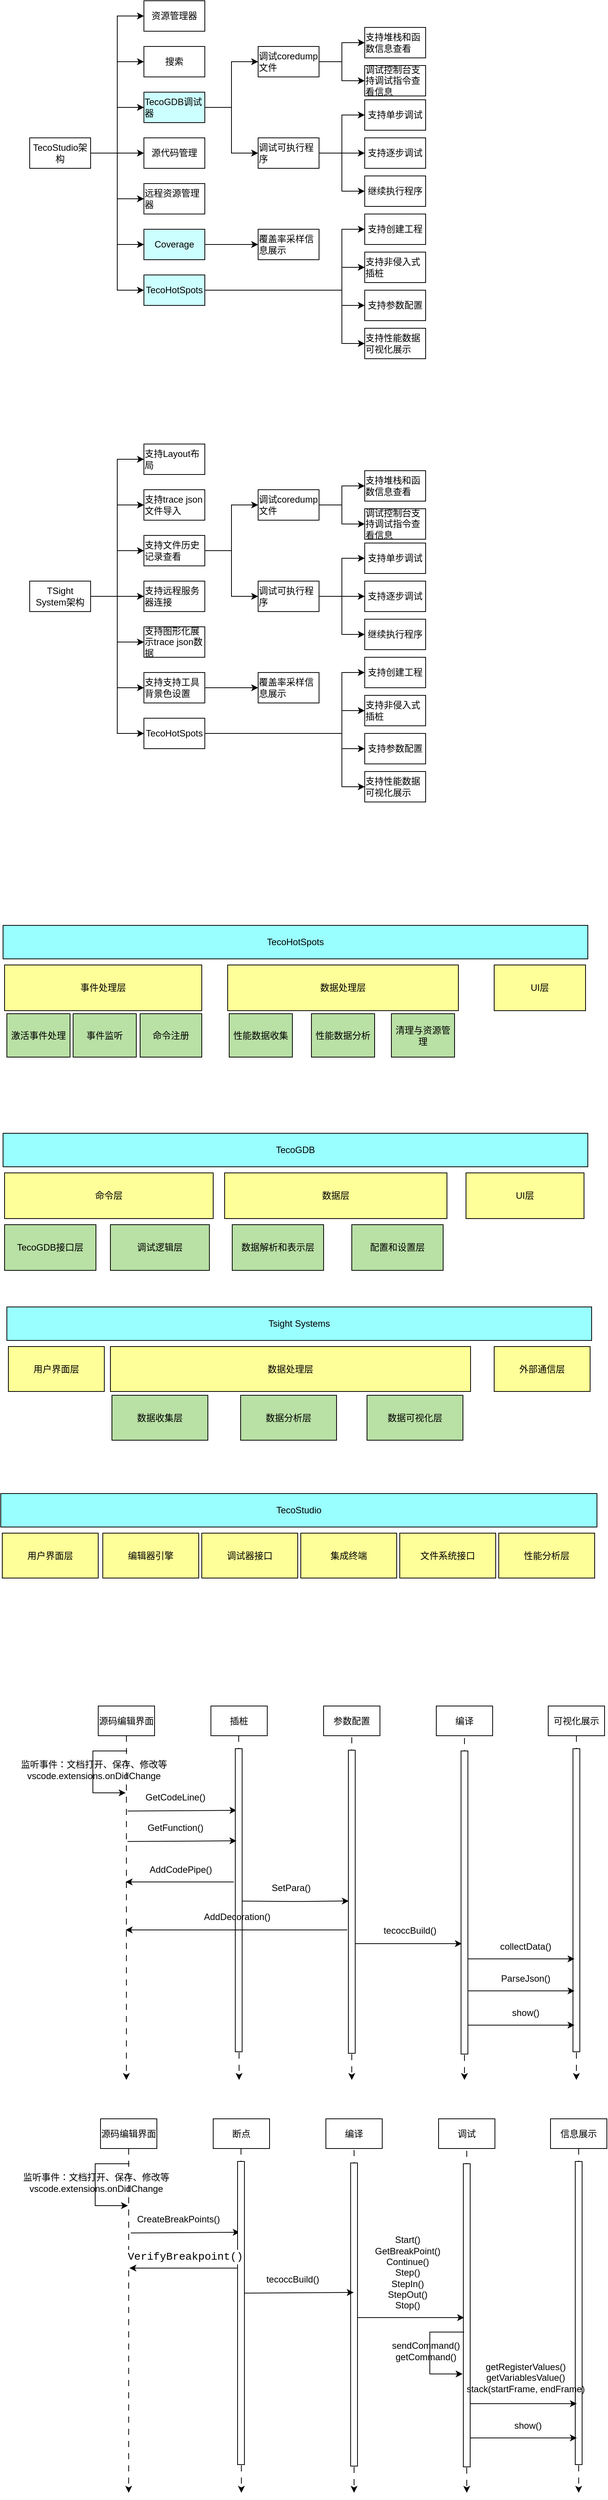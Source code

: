 <mxfile version="22.1.11" type="github">
  <diagram name="第 1 页" id="do_IrQjL8D3Kx7Bwkxww">
    <mxGraphModel dx="1696" dy="1073" grid="0" gridSize="10" guides="1" tooltips="1" connect="1" arrows="1" fold="1" page="1" pageScale="1" pageWidth="827" pageHeight="1169" math="0" shadow="0">
      <root>
        <mxCell id="0" />
        <mxCell id="1" parent="0" />
        <mxCell id="pGnLPry73LAA0FEXMNS5-12" style="edgeStyle=orthogonalEdgeStyle;rounded=0;orthogonalLoop=1;jettySize=auto;html=1;exitX=1;exitY=0.5;exitDx=0;exitDy=0;entryX=0;entryY=0.5;entryDx=0;entryDy=0;" parent="1" source="pGnLPry73LAA0FEXMNS5-2" target="pGnLPry73LAA0FEXMNS5-4" edge="1">
          <mxGeometry relative="1" as="geometry" />
        </mxCell>
        <mxCell id="pGnLPry73LAA0FEXMNS5-13" style="edgeStyle=orthogonalEdgeStyle;rounded=0;orthogonalLoop=1;jettySize=auto;html=1;exitX=1;exitY=0.5;exitDx=0;exitDy=0;entryX=0;entryY=0.5;entryDx=0;entryDy=0;" parent="1" source="pGnLPry73LAA0FEXMNS5-2" target="pGnLPry73LAA0FEXMNS5-9" edge="1">
          <mxGeometry relative="1" as="geometry" />
        </mxCell>
        <mxCell id="pGnLPry73LAA0FEXMNS5-14" style="edgeStyle=orthogonalEdgeStyle;rounded=0;orthogonalLoop=1;jettySize=auto;html=1;exitX=1;exitY=0.5;exitDx=0;exitDy=0;entryX=0;entryY=0.5;entryDx=0;entryDy=0;" parent="1" source="pGnLPry73LAA0FEXMNS5-2" target="pGnLPry73LAA0FEXMNS5-8" edge="1">
          <mxGeometry relative="1" as="geometry" />
        </mxCell>
        <mxCell id="pGnLPry73LAA0FEXMNS5-15" style="edgeStyle=orthogonalEdgeStyle;rounded=0;orthogonalLoop=1;jettySize=auto;html=1;exitX=1;exitY=0.5;exitDx=0;exitDy=0;entryX=0;entryY=0.5;entryDx=0;entryDy=0;" parent="1" source="pGnLPry73LAA0FEXMNS5-2" target="pGnLPry73LAA0FEXMNS5-7" edge="1">
          <mxGeometry relative="1" as="geometry" />
        </mxCell>
        <mxCell id="pGnLPry73LAA0FEXMNS5-16" style="edgeStyle=orthogonalEdgeStyle;rounded=0;orthogonalLoop=1;jettySize=auto;html=1;exitX=1;exitY=0.5;exitDx=0;exitDy=0;entryX=0;entryY=0.5;entryDx=0;entryDy=0;" parent="1" source="pGnLPry73LAA0FEXMNS5-2" target="pGnLPry73LAA0FEXMNS5-5" edge="1">
          <mxGeometry relative="1" as="geometry" />
        </mxCell>
        <mxCell id="pGnLPry73LAA0FEXMNS5-17" style="edgeStyle=orthogonalEdgeStyle;rounded=0;orthogonalLoop=1;jettySize=auto;html=1;exitX=1;exitY=0.5;exitDx=0;exitDy=0;entryX=0;entryY=0.5;entryDx=0;entryDy=0;" parent="1" source="pGnLPry73LAA0FEXMNS5-2" target="pGnLPry73LAA0FEXMNS5-6" edge="1">
          <mxGeometry relative="1" as="geometry" />
        </mxCell>
        <mxCell id="pGnLPry73LAA0FEXMNS5-19" style="edgeStyle=orthogonalEdgeStyle;rounded=0;orthogonalLoop=1;jettySize=auto;html=1;exitX=1;exitY=0.5;exitDx=0;exitDy=0;entryX=0;entryY=0.5;entryDx=0;entryDy=0;" parent="1" source="pGnLPry73LAA0FEXMNS5-2" target="pGnLPry73LAA0FEXMNS5-18" edge="1">
          <mxGeometry relative="1" as="geometry" />
        </mxCell>
        <mxCell id="pGnLPry73LAA0FEXMNS5-2" value="TecoStudio架构" style="whiteSpace=wrap;html=1;rounded=0;" parent="1" vertex="1">
          <mxGeometry x="50" y="300" width="80" height="40" as="geometry" />
        </mxCell>
        <mxCell id="pGnLPry73LAA0FEXMNS5-4" value="&lt;article data-clipboard-cangjie=&quot;[&amp;quot;root&amp;quot;,{},[&amp;quot;p&amp;quot;,{},[&amp;quot;span&amp;quot;,{&amp;quot;data-type&amp;quot;:&amp;quot;text&amp;quot;},[&amp;quot;span&amp;quot;,{&amp;quot;fonts&amp;quot;:{&amp;quot;hint&amp;quot;:&amp;quot;eastAsia&amp;quot;},&amp;quot;data-type&amp;quot;:&amp;quot;leaf&amp;quot;},&amp;quot;资源管理器&amp;quot;]]]]&quot; class=&quot;4ever-article&quot;&gt;&lt;p style=&quot;text-align: left; margin-left: 0px; margin-top: 0px; margin-bottom: 0px;&quot;&gt;资源管理器&lt;/p&gt;&lt;/article&gt;" style="whiteSpace=wrap;html=1;rounded=0;" parent="1" vertex="1">
          <mxGeometry x="200" y="120" width="80" height="40" as="geometry" />
        </mxCell>
        <mxCell id="pGnLPry73LAA0FEXMNS5-5" value="&lt;article data-clipboard-cangjie=&quot;[&amp;quot;root&amp;quot;,{},[&amp;quot;p&amp;quot;,{},[&amp;quot;span&amp;quot;,{&amp;quot;data-type&amp;quot;:&amp;quot;text&amp;quot;},[&amp;quot;span&amp;quot;,{&amp;quot;fonts&amp;quot;:{&amp;quot;hint&amp;quot;:&amp;quot;eastAsia&amp;quot;},&amp;quot;data-type&amp;quot;:&amp;quot;leaf&amp;quot;},&amp;quot;远程资源管理器&amp;quot;]]]]&quot; class=&quot;4ever-article&quot;&gt;&lt;p style=&quot;text-align: left; margin-left: 0px; margin-top: 0px; margin-bottom: 0px;&quot;&gt;远程资源管理器&lt;/p&gt;&lt;/article&gt;" style="whiteSpace=wrap;html=1;rounded=0;" parent="1" vertex="1">
          <mxGeometry x="200" y="360" width="80" height="40" as="geometry" />
        </mxCell>
        <mxCell id="pGnLPry73LAA0FEXMNS5-47" style="edgeStyle=orthogonalEdgeStyle;rounded=0;orthogonalLoop=1;jettySize=auto;html=1;exitX=1;exitY=0.5;exitDx=0;exitDy=0;entryX=0;entryY=0.5;entryDx=0;entryDy=0;" parent="1" source="pGnLPry73LAA0FEXMNS5-6" target="pGnLPry73LAA0FEXMNS5-42" edge="1">
          <mxGeometry relative="1" as="geometry">
            <Array as="points">
              <mxPoint x="460" y="500" />
              <mxPoint x="460" y="420" />
            </Array>
          </mxGeometry>
        </mxCell>
        <mxCell id="pGnLPry73LAA0FEXMNS5-48" style="edgeStyle=orthogonalEdgeStyle;rounded=0;orthogonalLoop=1;jettySize=auto;html=1;exitX=1;exitY=0.5;exitDx=0;exitDy=0;entryX=0;entryY=0.5;entryDx=0;entryDy=0;" parent="1" source="pGnLPry73LAA0FEXMNS5-6" target="pGnLPry73LAA0FEXMNS5-43" edge="1">
          <mxGeometry relative="1" as="geometry">
            <Array as="points">
              <mxPoint x="460" y="500" />
              <mxPoint x="460" y="470" />
            </Array>
          </mxGeometry>
        </mxCell>
        <mxCell id="pGnLPry73LAA0FEXMNS5-49" style="edgeStyle=orthogonalEdgeStyle;rounded=0;orthogonalLoop=1;jettySize=auto;html=1;exitX=1;exitY=0.5;exitDx=0;exitDy=0;entryX=0;entryY=0.5;entryDx=0;entryDy=0;" parent="1" source="pGnLPry73LAA0FEXMNS5-6" target="pGnLPry73LAA0FEXMNS5-44" edge="1">
          <mxGeometry relative="1" as="geometry">
            <Array as="points">
              <mxPoint x="460" y="500" />
              <mxPoint x="460" y="520" />
            </Array>
          </mxGeometry>
        </mxCell>
        <mxCell id="pGnLPry73LAA0FEXMNS5-50" style="edgeStyle=orthogonalEdgeStyle;rounded=0;orthogonalLoop=1;jettySize=auto;html=1;exitX=1;exitY=0.5;exitDx=0;exitDy=0;entryX=0;entryY=0.5;entryDx=0;entryDy=0;" parent="1" source="pGnLPry73LAA0FEXMNS5-6" target="pGnLPry73LAA0FEXMNS5-45" edge="1">
          <mxGeometry relative="1" as="geometry">
            <Array as="points">
              <mxPoint x="460" y="500" />
              <mxPoint x="460" y="570" />
            </Array>
          </mxGeometry>
        </mxCell>
        <mxCell id="pGnLPry73LAA0FEXMNS5-6" value="&lt;article data-clipboard-cangjie=&quot;[&amp;quot;root&amp;quot;,{},[&amp;quot;p&amp;quot;,{},[&amp;quot;span&amp;quot;,{&amp;quot;data-type&amp;quot;:&amp;quot;text&amp;quot;},[&amp;quot;span&amp;quot;,{&amp;quot;fonts&amp;quot;:{&amp;quot;hint&amp;quot;:&amp;quot;eastAsia&amp;quot;},&amp;quot;data-type&amp;quot;:&amp;quot;leaf&amp;quot;},&amp;quot;TecoHotSpots&amp;quot;]]]]&quot; class=&quot;4ever-article&quot;&gt;&lt;p style=&quot;text-align: left; margin-left: 0px; margin-top: 0px; margin-bottom: 0px;&quot;&gt;TecoHotSpots&lt;/p&gt;&lt;/article&gt;" style="whiteSpace=wrap;html=1;fillColor=#CCFFFF;rounded=0;" parent="1" vertex="1">
          <mxGeometry x="200" y="480" width="80" height="40" as="geometry" />
        </mxCell>
        <mxCell id="pGnLPry73LAA0FEXMNS5-7" value="&lt;article data-clipboard-cangjie=&quot;[&amp;quot;root&amp;quot;,{},[&amp;quot;p&amp;quot;,{},[&amp;quot;span&amp;quot;,{&amp;quot;data-type&amp;quot;:&amp;quot;text&amp;quot;},[&amp;quot;span&amp;quot;,{&amp;quot;fonts&amp;quot;:{&amp;quot;hint&amp;quot;:&amp;quot;eastAsia&amp;quot;},&amp;quot;data-type&amp;quot;:&amp;quot;leaf&amp;quot;},&amp;quot;源代码管理&amp;quot;]]]]&quot; class=&quot;4ever-article&quot;&gt;&lt;p style=&quot;text-align: left; margin-left: 0px; margin-top: 0px; margin-bottom: 0px;&quot;&gt;源代码管理&lt;/p&gt;&lt;/article&gt;" style="whiteSpace=wrap;html=1;rounded=0;" parent="1" vertex="1">
          <mxGeometry x="200" y="300" width="80" height="40" as="geometry" />
        </mxCell>
        <mxCell id="pGnLPry73LAA0FEXMNS5-33" style="edgeStyle=orthogonalEdgeStyle;rounded=0;orthogonalLoop=1;jettySize=auto;html=1;exitX=1;exitY=0.5;exitDx=0;exitDy=0;entryX=0;entryY=0.5;entryDx=0;entryDy=0;" parent="1" source="pGnLPry73LAA0FEXMNS5-8" target="pGnLPry73LAA0FEXMNS5-25" edge="1">
          <mxGeometry relative="1" as="geometry" />
        </mxCell>
        <mxCell id="pGnLPry73LAA0FEXMNS5-34" style="edgeStyle=orthogonalEdgeStyle;rounded=0;orthogonalLoop=1;jettySize=auto;html=1;exitX=1;exitY=0.5;exitDx=0;exitDy=0;entryX=0;entryY=0.5;entryDx=0;entryDy=0;" parent="1" source="pGnLPry73LAA0FEXMNS5-8" target="pGnLPry73LAA0FEXMNS5-24" edge="1">
          <mxGeometry relative="1" as="geometry" />
        </mxCell>
        <mxCell id="pGnLPry73LAA0FEXMNS5-8" value="&lt;article data-clipboard-cangjie=&quot;[&amp;quot;root&amp;quot;,{},[&amp;quot;p&amp;quot;,{},[&amp;quot;span&amp;quot;,{&amp;quot;data-type&amp;quot;:&amp;quot;text&amp;quot;},[&amp;quot;span&amp;quot;,{&amp;quot;fonts&amp;quot;:{&amp;quot;hint&amp;quot;:&amp;quot;eastAsia&amp;quot;},&amp;quot;data-type&amp;quot;:&amp;quot;leaf&amp;quot;},&amp;quot;运行和调试&amp;quot;]]]]&quot; class=&quot;4ever-article&quot;&gt;&lt;p style=&quot;text-align: left; margin-left: 0px; margin-top: 0px; margin-bottom: 0px;&quot;&gt;TecoGDB调试器&lt;/p&gt;&lt;/article&gt;" style="whiteSpace=wrap;html=1;fillColor=#CCFFFF;rounded=0;" parent="1" vertex="1">
          <mxGeometry x="200" y="240" width="80" height="40" as="geometry" />
        </mxCell>
        <mxCell id="pGnLPry73LAA0FEXMNS5-9" value="&lt;article data-clipboard-cangjie=&quot;[&amp;quot;root&amp;quot;,{},[&amp;quot;p&amp;quot;,{},[&amp;quot;span&amp;quot;,{&amp;quot;data-type&amp;quot;:&amp;quot;text&amp;quot;},[&amp;quot;span&amp;quot;,{&amp;quot;fonts&amp;quot;:{&amp;quot;hint&amp;quot;:&amp;quot;eastAsia&amp;quot;},&amp;quot;data-type&amp;quot;:&amp;quot;leaf&amp;quot;},&amp;quot;搜索&amp;quot;]]]]&quot; class=&quot;4ever-article&quot;&gt;&lt;p style=&quot;text-align: left; margin-left: 0px; margin-top: 0px; margin-bottom: 0px;&quot;&gt;搜索&lt;/p&gt;&lt;/article&gt;" style="whiteSpace=wrap;html=1;rounded=0;" parent="1" vertex="1">
          <mxGeometry x="200" y="180" width="80" height="40" as="geometry" />
        </mxCell>
        <mxCell id="pGnLPry73LAA0FEXMNS5-41" style="edgeStyle=orthogonalEdgeStyle;rounded=0;orthogonalLoop=1;jettySize=auto;html=1;exitX=1;exitY=0.5;exitDx=0;exitDy=0;entryX=0;entryY=0.5;entryDx=0;entryDy=0;" parent="1" source="pGnLPry73LAA0FEXMNS5-18" target="pGnLPry73LAA0FEXMNS5-40" edge="1">
          <mxGeometry relative="1" as="geometry" />
        </mxCell>
        <mxCell id="pGnLPry73LAA0FEXMNS5-18" value="&lt;article data-clipboard-cangjie=&quot;[&amp;quot;root&amp;quot;,{},[&amp;quot;p&amp;quot;,{},[&amp;quot;span&amp;quot;,{&amp;quot;data-type&amp;quot;:&amp;quot;text&amp;quot;},[&amp;quot;span&amp;quot;,{&amp;quot;fonts&amp;quot;:{&amp;quot;hint&amp;quot;:&amp;quot;eastAsia&amp;quot;},&amp;quot;data-type&amp;quot;:&amp;quot;leaf&amp;quot;},&amp;quot;TecoHotSpots&amp;quot;]]]]&quot; class=&quot;4ever-article&quot;&gt;&lt;p style=&quot;text-align: left; margin-left: 0px; margin-top: 0px; margin-bottom: 0px;&quot;&gt;Coverage&lt;/p&gt;&lt;/article&gt;" style="whiteSpace=wrap;html=1;fillColor=#CCFFFF;rounded=0;" parent="1" vertex="1">
          <mxGeometry x="200" y="420" width="80" height="40" as="geometry" />
        </mxCell>
        <mxCell id="pGnLPry73LAA0FEXMNS5-37" style="edgeStyle=orthogonalEdgeStyle;rounded=0;orthogonalLoop=1;jettySize=auto;html=1;exitX=1;exitY=0.5;exitDx=0;exitDy=0;entryX=0;entryY=0.5;entryDx=0;entryDy=0;" parent="1" source="pGnLPry73LAA0FEXMNS5-24" target="pGnLPry73LAA0FEXMNS5-27" edge="1">
          <mxGeometry relative="1" as="geometry" />
        </mxCell>
        <mxCell id="pGnLPry73LAA0FEXMNS5-38" style="edgeStyle=orthogonalEdgeStyle;rounded=0;orthogonalLoop=1;jettySize=auto;html=1;exitX=1;exitY=0.5;exitDx=0;exitDy=0;entryX=0;entryY=0.5;entryDx=0;entryDy=0;" parent="1" source="pGnLPry73LAA0FEXMNS5-24" target="pGnLPry73LAA0FEXMNS5-26" edge="1">
          <mxGeometry relative="1" as="geometry" />
        </mxCell>
        <mxCell id="pGnLPry73LAA0FEXMNS5-39" style="edgeStyle=orthogonalEdgeStyle;rounded=0;orthogonalLoop=1;jettySize=auto;html=1;exitX=1;exitY=0.5;exitDx=0;exitDy=0;entryX=0;entryY=0.5;entryDx=0;entryDy=0;" parent="1" source="pGnLPry73LAA0FEXMNS5-24" target="pGnLPry73LAA0FEXMNS5-28" edge="1">
          <mxGeometry relative="1" as="geometry" />
        </mxCell>
        <mxCell id="pGnLPry73LAA0FEXMNS5-24" value="&lt;article data-clipboard-cangjie=&quot;[&amp;quot;root&amp;quot;,{},[&amp;quot;p&amp;quot;,{},[&amp;quot;span&amp;quot;,{&amp;quot;data-type&amp;quot;:&amp;quot;text&amp;quot;},[&amp;quot;span&amp;quot;,{&amp;quot;fonts&amp;quot;:{&amp;quot;hint&amp;quot;:&amp;quot;eastAsia&amp;quot;},&amp;quot;data-type&amp;quot;:&amp;quot;leaf&amp;quot;},&amp;quot;运行和调试&amp;quot;]]]]&quot; class=&quot;4ever-article&quot;&gt;&lt;p style=&quot;text-align: left; margin-left: 0px; margin-top: 0px; margin-bottom: 0px;&quot;&gt;调试可执行程序&lt;br&gt;&lt;/p&gt;&lt;/article&gt;" style="whiteSpace=wrap;html=1;rounded=0;" parent="1" vertex="1">
          <mxGeometry x="350" y="300" width="80" height="40" as="geometry" />
        </mxCell>
        <mxCell id="pGnLPry73LAA0FEXMNS5-35" style="edgeStyle=orthogonalEdgeStyle;rounded=0;orthogonalLoop=1;jettySize=auto;html=1;exitX=1;exitY=0.5;exitDx=0;exitDy=0;entryX=0;entryY=0.5;entryDx=0;entryDy=0;" parent="1" source="pGnLPry73LAA0FEXMNS5-25" target="pGnLPry73LAA0FEXMNS5-31" edge="1">
          <mxGeometry relative="1" as="geometry" />
        </mxCell>
        <mxCell id="pGnLPry73LAA0FEXMNS5-36" style="edgeStyle=orthogonalEdgeStyle;rounded=0;orthogonalLoop=1;jettySize=auto;html=1;exitX=1;exitY=0.5;exitDx=0;exitDy=0;entryX=0;entryY=0.5;entryDx=0;entryDy=0;" parent="1" source="pGnLPry73LAA0FEXMNS5-25" target="pGnLPry73LAA0FEXMNS5-30" edge="1">
          <mxGeometry relative="1" as="geometry" />
        </mxCell>
        <mxCell id="pGnLPry73LAA0FEXMNS5-25" value="&lt;article data-clipboard-cangjie=&quot;[&amp;quot;root&amp;quot;,{},[&amp;quot;p&amp;quot;,{},[&amp;quot;span&amp;quot;,{&amp;quot;data-type&amp;quot;:&amp;quot;text&amp;quot;},[&amp;quot;span&amp;quot;,{&amp;quot;fonts&amp;quot;:{&amp;quot;hint&amp;quot;:&amp;quot;eastAsia&amp;quot;},&amp;quot;data-type&amp;quot;:&amp;quot;leaf&amp;quot;},&amp;quot;运行和调试&amp;quot;]]]]&quot; class=&quot;4ever-article&quot;&gt;&lt;p style=&quot;text-align: left; margin-left: 0px; margin-top: 0px; margin-bottom: 0px;&quot;&gt;调试coredump文件&lt;br&gt;&lt;/p&gt;&lt;/article&gt;" style="whiteSpace=wrap;html=1;rounded=0;" parent="1" vertex="1">
          <mxGeometry x="350" y="180" width="80" height="40" as="geometry" />
        </mxCell>
        <mxCell id="pGnLPry73LAA0FEXMNS5-26" value="&lt;article data-clipboard-cangjie=&quot;[&amp;quot;root&amp;quot;,{},[&amp;quot;p&amp;quot;,{},[&amp;quot;span&amp;quot;,{&amp;quot;data-type&amp;quot;:&amp;quot;text&amp;quot;},[&amp;quot;span&amp;quot;,{&amp;quot;fonts&amp;quot;:{&amp;quot;hint&amp;quot;:&amp;quot;eastAsia&amp;quot;},&amp;quot;data-type&amp;quot;:&amp;quot;leaf&amp;quot;},&amp;quot;运行和调试&amp;quot;]]]]&quot; class=&quot;4ever-article&quot;&gt;&lt;p style=&quot;text-align: left; margin-left: 0px; margin-top: 0px; margin-bottom: 0px;&quot;&gt;支持逐步调试&lt;br&gt;&lt;/p&gt;&lt;/article&gt;" style="whiteSpace=wrap;html=1;rounded=0;" parent="1" vertex="1">
          <mxGeometry x="490" y="300" width="80" height="40" as="geometry" />
        </mxCell>
        <mxCell id="pGnLPry73LAA0FEXMNS5-27" value="&lt;article data-clipboard-cangjie=&quot;[&amp;quot;root&amp;quot;,{},[&amp;quot;p&amp;quot;,{},[&amp;quot;span&amp;quot;,{&amp;quot;data-type&amp;quot;:&amp;quot;text&amp;quot;},[&amp;quot;span&amp;quot;,{&amp;quot;fonts&amp;quot;:{&amp;quot;hint&amp;quot;:&amp;quot;eastAsia&amp;quot;},&amp;quot;data-type&amp;quot;:&amp;quot;leaf&amp;quot;},&amp;quot;运行和调试&amp;quot;]]]]&quot; class=&quot;4ever-article&quot;&gt;&lt;p style=&quot;text-align: left; margin-left: 0px; margin-top: 0px; margin-bottom: 0px;&quot;&gt;支持单步调试&lt;br&gt;&lt;/p&gt;&lt;/article&gt;" style="whiteSpace=wrap;html=1;rounded=0;" parent="1" vertex="1">
          <mxGeometry x="490" y="250" width="80" height="40" as="geometry" />
        </mxCell>
        <mxCell id="pGnLPry73LAA0FEXMNS5-28" value="继续执行程序" style="whiteSpace=wrap;html=1;rounded=0;" parent="1" vertex="1">
          <mxGeometry x="490" y="350" width="80" height="40" as="geometry" />
        </mxCell>
        <mxCell id="pGnLPry73LAA0FEXMNS5-30" value="&lt;article data-clipboard-cangjie=&quot;[&amp;quot;root&amp;quot;,{},[&amp;quot;p&amp;quot;,{},[&amp;quot;span&amp;quot;,{&amp;quot;data-type&amp;quot;:&amp;quot;text&amp;quot;},[&amp;quot;span&amp;quot;,{&amp;quot;fonts&amp;quot;:{&amp;quot;hint&amp;quot;:&amp;quot;eastAsia&amp;quot;},&amp;quot;data-type&amp;quot;:&amp;quot;leaf&amp;quot;},&amp;quot;运行和调试&amp;quot;]]]]&quot; class=&quot;4ever-article&quot;&gt;&lt;p style=&quot;text-align: left; margin-left: 0px; margin-top: 0px; margin-bottom: 0px;&quot;&gt;调试控制台支持调试指令查看信息&lt;br&gt;&lt;/p&gt;&lt;/article&gt;" style="whiteSpace=wrap;html=1;rounded=0;" parent="1" vertex="1">
          <mxGeometry x="490" y="205" width="80" height="40" as="geometry" />
        </mxCell>
        <mxCell id="pGnLPry73LAA0FEXMNS5-31" value="&lt;article data-clipboard-cangjie=&quot;[&amp;quot;root&amp;quot;,{},[&amp;quot;p&amp;quot;,{},[&amp;quot;span&amp;quot;,{&amp;quot;data-type&amp;quot;:&amp;quot;text&amp;quot;},[&amp;quot;span&amp;quot;,{&amp;quot;fonts&amp;quot;:{&amp;quot;hint&amp;quot;:&amp;quot;eastAsia&amp;quot;},&amp;quot;data-type&amp;quot;:&amp;quot;leaf&amp;quot;},&amp;quot;运行和调试&amp;quot;]]]]&quot; class=&quot;4ever-article&quot;&gt;&lt;p style=&quot;text-align: left; margin-left: 0px; margin-top: 0px; margin-bottom: 0px;&quot;&gt;支持堆栈和函数信息查看&lt;br&gt;&lt;/p&gt;&lt;/article&gt;" style="whiteSpace=wrap;html=1;rounded=0;" parent="1" vertex="1">
          <mxGeometry x="490" y="155" width="80" height="40" as="geometry" />
        </mxCell>
        <mxCell id="pGnLPry73LAA0FEXMNS5-40" value="&lt;article data-clipboard-cangjie=&quot;[&amp;quot;root&amp;quot;,{},[&amp;quot;p&amp;quot;,{},[&amp;quot;span&amp;quot;,{&amp;quot;data-type&amp;quot;:&amp;quot;text&amp;quot;},[&amp;quot;span&amp;quot;,{&amp;quot;fonts&amp;quot;:{&amp;quot;hint&amp;quot;:&amp;quot;eastAsia&amp;quot;},&amp;quot;data-type&amp;quot;:&amp;quot;leaf&amp;quot;},&amp;quot;运行和调试&amp;quot;]]]]&quot; class=&quot;4ever-article&quot;&gt;&lt;p style=&quot;text-align: left; margin-left: 0px; margin-top: 0px; margin-bottom: 0px;&quot;&gt;覆盖率采样信息展示&lt;br&gt;&lt;/p&gt;&lt;/article&gt;" style="whiteSpace=wrap;html=1;rounded=0;" parent="1" vertex="1">
          <mxGeometry x="350" y="420" width="80" height="40" as="geometry" />
        </mxCell>
        <mxCell id="pGnLPry73LAA0FEXMNS5-42" value="&lt;article data-clipboard-cangjie=&quot;[&amp;quot;root&amp;quot;,{},[&amp;quot;p&amp;quot;,{},[&amp;quot;span&amp;quot;,{&amp;quot;data-type&amp;quot;:&amp;quot;text&amp;quot;},[&amp;quot;span&amp;quot;,{&amp;quot;fonts&amp;quot;:{&amp;quot;hint&amp;quot;:&amp;quot;eastAsia&amp;quot;},&amp;quot;data-type&amp;quot;:&amp;quot;leaf&amp;quot;},&amp;quot;运行和调试&amp;quot;]]]]&quot; class=&quot;4ever-article&quot;&gt;&lt;p style=&quot;text-align: left; margin-left: 0px; margin-top: 0px; margin-bottom: 0px;&quot;&gt;支持创建工程&lt;br&gt;&lt;/p&gt;&lt;/article&gt;" style="whiteSpace=wrap;html=1;rounded=0;" parent="1" vertex="1">
          <mxGeometry x="490" y="400" width="80" height="40" as="geometry" />
        </mxCell>
        <mxCell id="pGnLPry73LAA0FEXMNS5-43" value="&lt;article data-clipboard-cangjie=&quot;[&amp;quot;root&amp;quot;,{},[&amp;quot;p&amp;quot;,{},[&amp;quot;span&amp;quot;,{&amp;quot;data-type&amp;quot;:&amp;quot;text&amp;quot;},[&amp;quot;span&amp;quot;,{&amp;quot;fonts&amp;quot;:{&amp;quot;hint&amp;quot;:&amp;quot;eastAsia&amp;quot;},&amp;quot;data-type&amp;quot;:&amp;quot;leaf&amp;quot;},&amp;quot;运行和调试&amp;quot;]]]]&quot; class=&quot;4ever-article&quot;&gt;&lt;p style=&quot;text-align: left; margin-left: 0px; margin-top: 0px; margin-bottom: 0px;&quot;&gt;支持非侵入式插桩&lt;br&gt;&lt;/p&gt;&lt;/article&gt;" style="whiteSpace=wrap;html=1;rounded=0;" parent="1" vertex="1">
          <mxGeometry x="490" y="450" width="80" height="40" as="geometry" />
        </mxCell>
        <mxCell id="pGnLPry73LAA0FEXMNS5-44" value="&lt;article data-clipboard-cangjie=&quot;[&amp;quot;root&amp;quot;,{},[&amp;quot;p&amp;quot;,{},[&amp;quot;span&amp;quot;,{&amp;quot;data-type&amp;quot;:&amp;quot;text&amp;quot;},[&amp;quot;span&amp;quot;,{&amp;quot;fonts&amp;quot;:{&amp;quot;hint&amp;quot;:&amp;quot;eastAsia&amp;quot;},&amp;quot;data-type&amp;quot;:&amp;quot;leaf&amp;quot;},&amp;quot;运行和调试&amp;quot;]]]]&quot; class=&quot;4ever-article&quot;&gt;&lt;p style=&quot;text-align: left; margin-left: 0px; margin-top: 0px; margin-bottom: 0px;&quot;&gt;支持参数配置&lt;br&gt;&lt;/p&gt;&lt;/article&gt;" style="whiteSpace=wrap;html=1;rounded=0;" parent="1" vertex="1">
          <mxGeometry x="490" y="500" width="80" height="40" as="geometry" />
        </mxCell>
        <mxCell id="pGnLPry73LAA0FEXMNS5-45" value="&lt;article data-clipboard-cangjie=&quot;[&amp;quot;root&amp;quot;,{},[&amp;quot;p&amp;quot;,{},[&amp;quot;span&amp;quot;,{&amp;quot;data-type&amp;quot;:&amp;quot;text&amp;quot;},[&amp;quot;span&amp;quot;,{&amp;quot;fonts&amp;quot;:{&amp;quot;hint&amp;quot;:&amp;quot;eastAsia&amp;quot;},&amp;quot;data-type&amp;quot;:&amp;quot;leaf&amp;quot;},&amp;quot;运行和调试&amp;quot;]]]]&quot; class=&quot;4ever-article&quot;&gt;&lt;p style=&quot;text-align: left; margin-left: 0px; margin-top: 0px; margin-bottom: 0px;&quot;&gt;支持性能数据可视化展示&lt;br&gt;&lt;/p&gt;&lt;/article&gt;" style="whiteSpace=wrap;html=1;rounded=0;" parent="1" vertex="1">
          <mxGeometry x="490" y="550" width="80" height="40" as="geometry" />
        </mxCell>
        <mxCell id="pGnLPry73LAA0FEXMNS5-51" style="edgeStyle=orthogonalEdgeStyle;rounded=0;orthogonalLoop=1;jettySize=auto;html=1;exitX=1;exitY=0.5;exitDx=0;exitDy=0;entryX=0;entryY=0.5;entryDx=0;entryDy=0;" parent="1" source="pGnLPry73LAA0FEXMNS5-58" target="pGnLPry73LAA0FEXMNS5-59" edge="1">
          <mxGeometry relative="1" as="geometry" />
        </mxCell>
        <mxCell id="pGnLPry73LAA0FEXMNS5-52" style="edgeStyle=orthogonalEdgeStyle;rounded=0;orthogonalLoop=1;jettySize=auto;html=1;exitX=1;exitY=0.5;exitDx=0;exitDy=0;entryX=0;entryY=0.5;entryDx=0;entryDy=0;" parent="1" source="pGnLPry73LAA0FEXMNS5-58" target="pGnLPry73LAA0FEXMNS5-70" edge="1">
          <mxGeometry relative="1" as="geometry" />
        </mxCell>
        <mxCell id="pGnLPry73LAA0FEXMNS5-53" style="edgeStyle=orthogonalEdgeStyle;rounded=0;orthogonalLoop=1;jettySize=auto;html=1;exitX=1;exitY=0.5;exitDx=0;exitDy=0;entryX=0;entryY=0.5;entryDx=0;entryDy=0;" parent="1" source="pGnLPry73LAA0FEXMNS5-58" target="pGnLPry73LAA0FEXMNS5-69" edge="1">
          <mxGeometry relative="1" as="geometry" />
        </mxCell>
        <mxCell id="pGnLPry73LAA0FEXMNS5-54" style="edgeStyle=orthogonalEdgeStyle;rounded=0;orthogonalLoop=1;jettySize=auto;html=1;exitX=1;exitY=0.5;exitDx=0;exitDy=0;entryX=0;entryY=0.5;entryDx=0;entryDy=0;" parent="1" source="pGnLPry73LAA0FEXMNS5-58" target="pGnLPry73LAA0FEXMNS5-66" edge="1">
          <mxGeometry relative="1" as="geometry" />
        </mxCell>
        <mxCell id="pGnLPry73LAA0FEXMNS5-55" style="edgeStyle=orthogonalEdgeStyle;rounded=0;orthogonalLoop=1;jettySize=auto;html=1;exitX=1;exitY=0.5;exitDx=0;exitDy=0;entryX=0;entryY=0.5;entryDx=0;entryDy=0;" parent="1" source="pGnLPry73LAA0FEXMNS5-58" target="pGnLPry73LAA0FEXMNS5-60" edge="1">
          <mxGeometry relative="1" as="geometry" />
        </mxCell>
        <mxCell id="pGnLPry73LAA0FEXMNS5-56" style="edgeStyle=orthogonalEdgeStyle;rounded=0;orthogonalLoop=1;jettySize=auto;html=1;exitX=1;exitY=0.5;exitDx=0;exitDy=0;entryX=0;entryY=0.5;entryDx=0;entryDy=0;" parent="1" source="pGnLPry73LAA0FEXMNS5-58" target="pGnLPry73LAA0FEXMNS5-65" edge="1">
          <mxGeometry relative="1" as="geometry" />
        </mxCell>
        <mxCell id="pGnLPry73LAA0FEXMNS5-57" style="edgeStyle=orthogonalEdgeStyle;rounded=0;orthogonalLoop=1;jettySize=auto;html=1;exitX=1;exitY=0.5;exitDx=0;exitDy=0;entryX=0;entryY=0.5;entryDx=0;entryDy=0;" parent="1" source="pGnLPry73LAA0FEXMNS5-58" target="pGnLPry73LAA0FEXMNS5-72" edge="1">
          <mxGeometry relative="1" as="geometry" />
        </mxCell>
        <mxCell id="pGnLPry73LAA0FEXMNS5-58" value="TSight System架构" style="whiteSpace=wrap;html=1;rounded=0;" parent="1" vertex="1">
          <mxGeometry x="50" y="882" width="80" height="40" as="geometry" />
        </mxCell>
        <mxCell id="pGnLPry73LAA0FEXMNS5-59" value="&lt;article data-clipboard-cangjie=&quot;[&amp;quot;root&amp;quot;,{},[&amp;quot;p&amp;quot;,{},[&amp;quot;span&amp;quot;,{&amp;quot;data-type&amp;quot;:&amp;quot;text&amp;quot;},[&amp;quot;span&amp;quot;,{&amp;quot;fonts&amp;quot;:{&amp;quot;hint&amp;quot;:&amp;quot;eastAsia&amp;quot;},&amp;quot;data-type&amp;quot;:&amp;quot;leaf&amp;quot;},&amp;quot;资源管理器&amp;quot;]]]]&quot; class=&quot;4ever-article&quot;&gt;&lt;p style=&quot;text-align: left; margin-left: 0px; margin-top: 0px; margin-bottom: 0px;&quot;&gt;支持Layout布局&lt;/p&gt;&lt;/article&gt;" style="whiteSpace=wrap;html=1;rounded=0;" parent="1" vertex="1">
          <mxGeometry x="200" y="702" width="80" height="40" as="geometry" />
        </mxCell>
        <mxCell id="pGnLPry73LAA0FEXMNS5-60" value="&lt;article data-clipboard-cangjie=&quot;[&amp;quot;root&amp;quot;,{},[&amp;quot;p&amp;quot;,{},[&amp;quot;span&amp;quot;,{&amp;quot;data-type&amp;quot;:&amp;quot;text&amp;quot;},[&amp;quot;span&amp;quot;,{&amp;quot;fonts&amp;quot;:{&amp;quot;hint&amp;quot;:&amp;quot;eastAsia&amp;quot;},&amp;quot;data-type&amp;quot;:&amp;quot;leaf&amp;quot;},&amp;quot;远程资源管理器&amp;quot;]]]]&quot; class=&quot;4ever-article&quot;&gt;&lt;p style=&quot;text-align: left; margin-left: 0px; margin-top: 0px; margin-bottom: 0px;&quot;&gt;支持图形化展示trace json数据&lt;/p&gt;&lt;/article&gt;" style="whiteSpace=wrap;html=1;rounded=0;" parent="1" vertex="1">
          <mxGeometry x="200" y="942" width="80" height="40" as="geometry" />
        </mxCell>
        <mxCell id="pGnLPry73LAA0FEXMNS5-61" style="edgeStyle=orthogonalEdgeStyle;rounded=0;orthogonalLoop=1;jettySize=auto;html=1;exitX=1;exitY=0.5;exitDx=0;exitDy=0;entryX=0;entryY=0.5;entryDx=0;entryDy=0;" parent="1" source="pGnLPry73LAA0FEXMNS5-65" target="pGnLPry73LAA0FEXMNS5-86" edge="1">
          <mxGeometry relative="1" as="geometry">
            <Array as="points">
              <mxPoint x="460" y="1082" />
              <mxPoint x="460" y="1002" />
            </Array>
          </mxGeometry>
        </mxCell>
        <mxCell id="pGnLPry73LAA0FEXMNS5-62" style="edgeStyle=orthogonalEdgeStyle;rounded=0;orthogonalLoop=1;jettySize=auto;html=1;exitX=1;exitY=0.5;exitDx=0;exitDy=0;entryX=0;entryY=0.5;entryDx=0;entryDy=0;" parent="1" source="pGnLPry73LAA0FEXMNS5-65" target="pGnLPry73LAA0FEXMNS5-87" edge="1">
          <mxGeometry relative="1" as="geometry">
            <Array as="points">
              <mxPoint x="460" y="1082" />
              <mxPoint x="460" y="1052" />
            </Array>
          </mxGeometry>
        </mxCell>
        <mxCell id="pGnLPry73LAA0FEXMNS5-63" style="edgeStyle=orthogonalEdgeStyle;rounded=0;orthogonalLoop=1;jettySize=auto;html=1;exitX=1;exitY=0.5;exitDx=0;exitDy=0;entryX=0;entryY=0.5;entryDx=0;entryDy=0;" parent="1" source="pGnLPry73LAA0FEXMNS5-65" target="pGnLPry73LAA0FEXMNS5-88" edge="1">
          <mxGeometry relative="1" as="geometry">
            <Array as="points">
              <mxPoint x="460" y="1082" />
              <mxPoint x="460" y="1102" />
            </Array>
          </mxGeometry>
        </mxCell>
        <mxCell id="pGnLPry73LAA0FEXMNS5-64" style="edgeStyle=orthogonalEdgeStyle;rounded=0;orthogonalLoop=1;jettySize=auto;html=1;exitX=1;exitY=0.5;exitDx=0;exitDy=0;entryX=0;entryY=0.5;entryDx=0;entryDy=0;" parent="1" source="pGnLPry73LAA0FEXMNS5-65" target="pGnLPry73LAA0FEXMNS5-89" edge="1">
          <mxGeometry relative="1" as="geometry">
            <Array as="points">
              <mxPoint x="460" y="1082" />
              <mxPoint x="460" y="1152" />
            </Array>
          </mxGeometry>
        </mxCell>
        <mxCell id="pGnLPry73LAA0FEXMNS5-65" value="&lt;article data-clipboard-cangjie=&quot;[&amp;quot;root&amp;quot;,{},[&amp;quot;p&amp;quot;,{},[&amp;quot;span&amp;quot;,{&amp;quot;data-type&amp;quot;:&amp;quot;text&amp;quot;},[&amp;quot;span&amp;quot;,{&amp;quot;fonts&amp;quot;:{&amp;quot;hint&amp;quot;:&amp;quot;eastAsia&amp;quot;},&amp;quot;data-type&amp;quot;:&amp;quot;leaf&amp;quot;},&amp;quot;TecoHotSpots&amp;quot;]]]]&quot; class=&quot;4ever-article&quot;&gt;&lt;p style=&quot;text-align: left; margin-left: 0px; margin-top: 0px; margin-bottom: 0px;&quot;&gt;TecoHotSpots&lt;/p&gt;&lt;/article&gt;" style="whiteSpace=wrap;html=1;fillColor=#FFFFFF;rounded=0;" parent="1" vertex="1">
          <mxGeometry x="200" y="1062" width="80" height="40" as="geometry" />
        </mxCell>
        <mxCell id="pGnLPry73LAA0FEXMNS5-66" value="&lt;article data-clipboard-cangjie=&quot;[&amp;quot;root&amp;quot;,{},[&amp;quot;p&amp;quot;,{},[&amp;quot;span&amp;quot;,{&amp;quot;data-type&amp;quot;:&amp;quot;text&amp;quot;},[&amp;quot;span&amp;quot;,{&amp;quot;fonts&amp;quot;:{&amp;quot;hint&amp;quot;:&amp;quot;eastAsia&amp;quot;},&amp;quot;data-type&amp;quot;:&amp;quot;leaf&amp;quot;},&amp;quot;源代码管理&amp;quot;]]]]&quot; class=&quot;4ever-article&quot;&gt;&lt;p style=&quot;text-align: left; margin-left: 0px; margin-top: 0px; margin-bottom: 0px;&quot;&gt;支持远程服务器连接&lt;/p&gt;&lt;/article&gt;" style="whiteSpace=wrap;html=1;rounded=0;" parent="1" vertex="1">
          <mxGeometry x="200" y="882" width="80" height="40" as="geometry" />
        </mxCell>
        <mxCell id="pGnLPry73LAA0FEXMNS5-67" style="edgeStyle=orthogonalEdgeStyle;rounded=0;orthogonalLoop=1;jettySize=auto;html=1;exitX=1;exitY=0.5;exitDx=0;exitDy=0;entryX=0;entryY=0.5;entryDx=0;entryDy=0;" parent="1" source="pGnLPry73LAA0FEXMNS5-69" target="pGnLPry73LAA0FEXMNS5-79" edge="1">
          <mxGeometry relative="1" as="geometry" />
        </mxCell>
        <mxCell id="pGnLPry73LAA0FEXMNS5-68" style="edgeStyle=orthogonalEdgeStyle;rounded=0;orthogonalLoop=1;jettySize=auto;html=1;exitX=1;exitY=0.5;exitDx=0;exitDy=0;entryX=0;entryY=0.5;entryDx=0;entryDy=0;" parent="1" source="pGnLPry73LAA0FEXMNS5-69" target="pGnLPry73LAA0FEXMNS5-76" edge="1">
          <mxGeometry relative="1" as="geometry" />
        </mxCell>
        <mxCell id="pGnLPry73LAA0FEXMNS5-69" value="&lt;article data-clipboard-cangjie=&quot;[&amp;quot;root&amp;quot;,{},[&amp;quot;p&amp;quot;,{},[&amp;quot;span&amp;quot;,{&amp;quot;data-type&amp;quot;:&amp;quot;text&amp;quot;},[&amp;quot;span&amp;quot;,{&amp;quot;fonts&amp;quot;:{&amp;quot;hint&amp;quot;:&amp;quot;eastAsia&amp;quot;},&amp;quot;data-type&amp;quot;:&amp;quot;leaf&amp;quot;},&amp;quot;运行和调试&amp;quot;]]]]&quot; class=&quot;4ever-article&quot;&gt;&lt;p style=&quot;text-align: left; margin-left: 0px; margin-top: 0px; margin-bottom: 0px;&quot;&gt;支持文件历史记录查看&lt;/p&gt;&lt;/article&gt;" style="whiteSpace=wrap;html=1;fillColor=#FFFFFF;rounded=0;" parent="1" vertex="1">
          <mxGeometry x="200" y="822" width="80" height="40" as="geometry" />
        </mxCell>
        <mxCell id="pGnLPry73LAA0FEXMNS5-70" value="&lt;article data-clipboard-cangjie=&quot;[&amp;quot;root&amp;quot;,{},[&amp;quot;p&amp;quot;,{},[&amp;quot;span&amp;quot;,{&amp;quot;data-type&amp;quot;:&amp;quot;text&amp;quot;},[&amp;quot;span&amp;quot;,{&amp;quot;fonts&amp;quot;:{&amp;quot;hint&amp;quot;:&amp;quot;eastAsia&amp;quot;},&amp;quot;data-type&amp;quot;:&amp;quot;leaf&amp;quot;},&amp;quot;搜索&amp;quot;]]]]&quot; class=&quot;4ever-article&quot;&gt;&lt;p style=&quot;text-align: left; margin-left: 0px; margin-top: 0px; margin-bottom: 0px;&quot;&gt;支持trace json文件导入&lt;/p&gt;&lt;/article&gt;" style="whiteSpace=wrap;html=1;rounded=0;" parent="1" vertex="1">
          <mxGeometry x="200" y="762" width="80" height="40" as="geometry" />
        </mxCell>
        <mxCell id="pGnLPry73LAA0FEXMNS5-71" style="edgeStyle=orthogonalEdgeStyle;rounded=0;orthogonalLoop=1;jettySize=auto;html=1;exitX=1;exitY=0.5;exitDx=0;exitDy=0;entryX=0;entryY=0.5;entryDx=0;entryDy=0;" parent="1" source="pGnLPry73LAA0FEXMNS5-72" target="pGnLPry73LAA0FEXMNS5-85" edge="1">
          <mxGeometry relative="1" as="geometry" />
        </mxCell>
        <mxCell id="pGnLPry73LAA0FEXMNS5-72" value="&lt;article data-clipboard-cangjie=&quot;[&amp;quot;root&amp;quot;,{},[&amp;quot;p&amp;quot;,{},[&amp;quot;span&amp;quot;,{&amp;quot;data-type&amp;quot;:&amp;quot;text&amp;quot;},[&amp;quot;span&amp;quot;,{&amp;quot;fonts&amp;quot;:{&amp;quot;hint&amp;quot;:&amp;quot;eastAsia&amp;quot;},&amp;quot;data-type&amp;quot;:&amp;quot;leaf&amp;quot;},&amp;quot;TecoHotSpots&amp;quot;]]]]&quot; class=&quot;4ever-article&quot;&gt;&lt;p style=&quot;text-align: left; margin-left: 0px; margin-top: 0px; margin-bottom: 0px;&quot;&gt;支持支持工具背景色设置&lt;/p&gt;&lt;/article&gt;" style="whiteSpace=wrap;html=1;fillColor=#FFFFFF;rounded=0;" parent="1" vertex="1">
          <mxGeometry x="200" y="1002" width="80" height="40" as="geometry" />
        </mxCell>
        <mxCell id="pGnLPry73LAA0FEXMNS5-73" style="edgeStyle=orthogonalEdgeStyle;rounded=0;orthogonalLoop=1;jettySize=auto;html=1;exitX=1;exitY=0.5;exitDx=0;exitDy=0;entryX=0;entryY=0.5;entryDx=0;entryDy=0;" parent="1" source="pGnLPry73LAA0FEXMNS5-76" target="pGnLPry73LAA0FEXMNS5-81" edge="1">
          <mxGeometry relative="1" as="geometry" />
        </mxCell>
        <mxCell id="pGnLPry73LAA0FEXMNS5-74" style="edgeStyle=orthogonalEdgeStyle;rounded=0;orthogonalLoop=1;jettySize=auto;html=1;exitX=1;exitY=0.5;exitDx=0;exitDy=0;entryX=0;entryY=0.5;entryDx=0;entryDy=0;" parent="1" source="pGnLPry73LAA0FEXMNS5-76" target="pGnLPry73LAA0FEXMNS5-80" edge="1">
          <mxGeometry relative="1" as="geometry" />
        </mxCell>
        <mxCell id="pGnLPry73LAA0FEXMNS5-75" style="edgeStyle=orthogonalEdgeStyle;rounded=0;orthogonalLoop=1;jettySize=auto;html=1;exitX=1;exitY=0.5;exitDx=0;exitDy=0;entryX=0;entryY=0.5;entryDx=0;entryDy=0;" parent="1" source="pGnLPry73LAA0FEXMNS5-76" target="pGnLPry73LAA0FEXMNS5-82" edge="1">
          <mxGeometry relative="1" as="geometry" />
        </mxCell>
        <mxCell id="pGnLPry73LAA0FEXMNS5-76" value="&lt;article data-clipboard-cangjie=&quot;[&amp;quot;root&amp;quot;,{},[&amp;quot;p&amp;quot;,{},[&amp;quot;span&amp;quot;,{&amp;quot;data-type&amp;quot;:&amp;quot;text&amp;quot;},[&amp;quot;span&amp;quot;,{&amp;quot;fonts&amp;quot;:{&amp;quot;hint&amp;quot;:&amp;quot;eastAsia&amp;quot;},&amp;quot;data-type&amp;quot;:&amp;quot;leaf&amp;quot;},&amp;quot;运行和调试&amp;quot;]]]]&quot; class=&quot;4ever-article&quot;&gt;&lt;p style=&quot;text-align: left; margin-left: 0px; margin-top: 0px; margin-bottom: 0px;&quot;&gt;调试可执行程序&lt;br&gt;&lt;/p&gt;&lt;/article&gt;" style="whiteSpace=wrap;html=1;rounded=0;" parent="1" vertex="1">
          <mxGeometry x="350" y="882" width="80" height="40" as="geometry" />
        </mxCell>
        <mxCell id="pGnLPry73LAA0FEXMNS5-77" style="edgeStyle=orthogonalEdgeStyle;rounded=0;orthogonalLoop=1;jettySize=auto;html=1;exitX=1;exitY=0.5;exitDx=0;exitDy=0;entryX=0;entryY=0.5;entryDx=0;entryDy=0;" parent="1" source="pGnLPry73LAA0FEXMNS5-79" target="pGnLPry73LAA0FEXMNS5-84" edge="1">
          <mxGeometry relative="1" as="geometry" />
        </mxCell>
        <mxCell id="pGnLPry73LAA0FEXMNS5-78" style="edgeStyle=orthogonalEdgeStyle;rounded=0;orthogonalLoop=1;jettySize=auto;html=1;exitX=1;exitY=0.5;exitDx=0;exitDy=0;entryX=0;entryY=0.5;entryDx=0;entryDy=0;" parent="1" source="pGnLPry73LAA0FEXMNS5-79" target="pGnLPry73LAA0FEXMNS5-83" edge="1">
          <mxGeometry relative="1" as="geometry" />
        </mxCell>
        <mxCell id="pGnLPry73LAA0FEXMNS5-79" value="&lt;article data-clipboard-cangjie=&quot;[&amp;quot;root&amp;quot;,{},[&amp;quot;p&amp;quot;,{},[&amp;quot;span&amp;quot;,{&amp;quot;data-type&amp;quot;:&amp;quot;text&amp;quot;},[&amp;quot;span&amp;quot;,{&amp;quot;fonts&amp;quot;:{&amp;quot;hint&amp;quot;:&amp;quot;eastAsia&amp;quot;},&amp;quot;data-type&amp;quot;:&amp;quot;leaf&amp;quot;},&amp;quot;运行和调试&amp;quot;]]]]&quot; class=&quot;4ever-article&quot;&gt;&lt;p style=&quot;text-align: left; margin-left: 0px; margin-top: 0px; margin-bottom: 0px;&quot;&gt;调试coredump文件&lt;br&gt;&lt;/p&gt;&lt;/article&gt;" style="whiteSpace=wrap;html=1;rounded=0;" parent="1" vertex="1">
          <mxGeometry x="350" y="762" width="80" height="40" as="geometry" />
        </mxCell>
        <mxCell id="pGnLPry73LAA0FEXMNS5-80" value="&lt;article data-clipboard-cangjie=&quot;[&amp;quot;root&amp;quot;,{},[&amp;quot;p&amp;quot;,{},[&amp;quot;span&amp;quot;,{&amp;quot;data-type&amp;quot;:&amp;quot;text&amp;quot;},[&amp;quot;span&amp;quot;,{&amp;quot;fonts&amp;quot;:{&amp;quot;hint&amp;quot;:&amp;quot;eastAsia&amp;quot;},&amp;quot;data-type&amp;quot;:&amp;quot;leaf&amp;quot;},&amp;quot;运行和调试&amp;quot;]]]]&quot; class=&quot;4ever-article&quot;&gt;&lt;p style=&quot;text-align: left; margin-left: 0px; margin-top: 0px; margin-bottom: 0px;&quot;&gt;支持逐步调试&lt;br&gt;&lt;/p&gt;&lt;/article&gt;" style="whiteSpace=wrap;html=1;rounded=0;" parent="1" vertex="1">
          <mxGeometry x="490" y="882" width="80" height="40" as="geometry" />
        </mxCell>
        <mxCell id="pGnLPry73LAA0FEXMNS5-81" value="&lt;article data-clipboard-cangjie=&quot;[&amp;quot;root&amp;quot;,{},[&amp;quot;p&amp;quot;,{},[&amp;quot;span&amp;quot;,{&amp;quot;data-type&amp;quot;:&amp;quot;text&amp;quot;},[&amp;quot;span&amp;quot;,{&amp;quot;fonts&amp;quot;:{&amp;quot;hint&amp;quot;:&amp;quot;eastAsia&amp;quot;},&amp;quot;data-type&amp;quot;:&amp;quot;leaf&amp;quot;},&amp;quot;运行和调试&amp;quot;]]]]&quot; class=&quot;4ever-article&quot;&gt;&lt;p style=&quot;text-align: left; margin-left: 0px; margin-top: 0px; margin-bottom: 0px;&quot;&gt;支持单步调试&lt;br&gt;&lt;/p&gt;&lt;/article&gt;" style="whiteSpace=wrap;html=1;rounded=0;" parent="1" vertex="1">
          <mxGeometry x="490" y="832" width="80" height="40" as="geometry" />
        </mxCell>
        <mxCell id="pGnLPry73LAA0FEXMNS5-82" value="继续执行程序" style="whiteSpace=wrap;html=1;rounded=0;" parent="1" vertex="1">
          <mxGeometry x="490" y="932" width="80" height="40" as="geometry" />
        </mxCell>
        <mxCell id="pGnLPry73LAA0FEXMNS5-83" value="&lt;article data-clipboard-cangjie=&quot;[&amp;quot;root&amp;quot;,{},[&amp;quot;p&amp;quot;,{},[&amp;quot;span&amp;quot;,{&amp;quot;data-type&amp;quot;:&amp;quot;text&amp;quot;},[&amp;quot;span&amp;quot;,{&amp;quot;fonts&amp;quot;:{&amp;quot;hint&amp;quot;:&amp;quot;eastAsia&amp;quot;},&amp;quot;data-type&amp;quot;:&amp;quot;leaf&amp;quot;},&amp;quot;运行和调试&amp;quot;]]]]&quot; class=&quot;4ever-article&quot;&gt;&lt;p style=&quot;text-align: left; margin-left: 0px; margin-top: 0px; margin-bottom: 0px;&quot;&gt;调试控制台支持调试指令查看信息&lt;br&gt;&lt;/p&gt;&lt;/article&gt;" style="whiteSpace=wrap;html=1;rounded=0;" parent="1" vertex="1">
          <mxGeometry x="490" y="787" width="80" height="40" as="geometry" />
        </mxCell>
        <mxCell id="pGnLPry73LAA0FEXMNS5-84" value="&lt;article data-clipboard-cangjie=&quot;[&amp;quot;root&amp;quot;,{},[&amp;quot;p&amp;quot;,{},[&amp;quot;span&amp;quot;,{&amp;quot;data-type&amp;quot;:&amp;quot;text&amp;quot;},[&amp;quot;span&amp;quot;,{&amp;quot;fonts&amp;quot;:{&amp;quot;hint&amp;quot;:&amp;quot;eastAsia&amp;quot;},&amp;quot;data-type&amp;quot;:&amp;quot;leaf&amp;quot;},&amp;quot;运行和调试&amp;quot;]]]]&quot; class=&quot;4ever-article&quot;&gt;&lt;p style=&quot;text-align: left; margin-left: 0px; margin-top: 0px; margin-bottom: 0px;&quot;&gt;支持堆栈和函数信息查看&lt;br&gt;&lt;/p&gt;&lt;/article&gt;" style="whiteSpace=wrap;html=1;rounded=0;" parent="1" vertex="1">
          <mxGeometry x="490" y="737" width="80" height="40" as="geometry" />
        </mxCell>
        <mxCell id="pGnLPry73LAA0FEXMNS5-85" value="&lt;article data-clipboard-cangjie=&quot;[&amp;quot;root&amp;quot;,{},[&amp;quot;p&amp;quot;,{},[&amp;quot;span&amp;quot;,{&amp;quot;data-type&amp;quot;:&amp;quot;text&amp;quot;},[&amp;quot;span&amp;quot;,{&amp;quot;fonts&amp;quot;:{&amp;quot;hint&amp;quot;:&amp;quot;eastAsia&amp;quot;},&amp;quot;data-type&amp;quot;:&amp;quot;leaf&amp;quot;},&amp;quot;运行和调试&amp;quot;]]]]&quot; class=&quot;4ever-article&quot;&gt;&lt;p style=&quot;text-align: left; margin-left: 0px; margin-top: 0px; margin-bottom: 0px;&quot;&gt;覆盖率采样信息展示&lt;br&gt;&lt;/p&gt;&lt;/article&gt;" style="whiteSpace=wrap;html=1;rounded=0;" parent="1" vertex="1">
          <mxGeometry x="350" y="1002" width="80" height="40" as="geometry" />
        </mxCell>
        <mxCell id="pGnLPry73LAA0FEXMNS5-86" value="&lt;article data-clipboard-cangjie=&quot;[&amp;quot;root&amp;quot;,{},[&amp;quot;p&amp;quot;,{},[&amp;quot;span&amp;quot;,{&amp;quot;data-type&amp;quot;:&amp;quot;text&amp;quot;},[&amp;quot;span&amp;quot;,{&amp;quot;fonts&amp;quot;:{&amp;quot;hint&amp;quot;:&amp;quot;eastAsia&amp;quot;},&amp;quot;data-type&amp;quot;:&amp;quot;leaf&amp;quot;},&amp;quot;运行和调试&amp;quot;]]]]&quot; class=&quot;4ever-article&quot;&gt;&lt;p style=&quot;text-align: left; margin-left: 0px; margin-top: 0px; margin-bottom: 0px;&quot;&gt;支持创建工程&lt;br&gt;&lt;/p&gt;&lt;/article&gt;" style="whiteSpace=wrap;html=1;rounded=0;" parent="1" vertex="1">
          <mxGeometry x="490" y="982" width="80" height="40" as="geometry" />
        </mxCell>
        <mxCell id="pGnLPry73LAA0FEXMNS5-87" value="&lt;article data-clipboard-cangjie=&quot;[&amp;quot;root&amp;quot;,{},[&amp;quot;p&amp;quot;,{},[&amp;quot;span&amp;quot;,{&amp;quot;data-type&amp;quot;:&amp;quot;text&amp;quot;},[&amp;quot;span&amp;quot;,{&amp;quot;fonts&amp;quot;:{&amp;quot;hint&amp;quot;:&amp;quot;eastAsia&amp;quot;},&amp;quot;data-type&amp;quot;:&amp;quot;leaf&amp;quot;},&amp;quot;运行和调试&amp;quot;]]]]&quot; class=&quot;4ever-article&quot;&gt;&lt;p style=&quot;text-align: left; margin-left: 0px; margin-top: 0px; margin-bottom: 0px;&quot;&gt;支持非侵入式插桩&lt;br&gt;&lt;/p&gt;&lt;/article&gt;" style="whiteSpace=wrap;html=1;rounded=0;" parent="1" vertex="1">
          <mxGeometry x="490" y="1032" width="80" height="40" as="geometry" />
        </mxCell>
        <mxCell id="pGnLPry73LAA0FEXMNS5-88" value="&lt;article data-clipboard-cangjie=&quot;[&amp;quot;root&amp;quot;,{},[&amp;quot;p&amp;quot;,{},[&amp;quot;span&amp;quot;,{&amp;quot;data-type&amp;quot;:&amp;quot;text&amp;quot;},[&amp;quot;span&amp;quot;,{&amp;quot;fonts&amp;quot;:{&amp;quot;hint&amp;quot;:&amp;quot;eastAsia&amp;quot;},&amp;quot;data-type&amp;quot;:&amp;quot;leaf&amp;quot;},&amp;quot;运行和调试&amp;quot;]]]]&quot; class=&quot;4ever-article&quot;&gt;&lt;p style=&quot;text-align: left; margin-left: 0px; margin-top: 0px; margin-bottom: 0px;&quot;&gt;支持参数配置&lt;br&gt;&lt;/p&gt;&lt;/article&gt;" style="whiteSpace=wrap;html=1;rounded=0;" parent="1" vertex="1">
          <mxGeometry x="490" y="1082" width="80" height="40" as="geometry" />
        </mxCell>
        <mxCell id="pGnLPry73LAA0FEXMNS5-89" value="&lt;article data-clipboard-cangjie=&quot;[&amp;quot;root&amp;quot;,{},[&amp;quot;p&amp;quot;,{},[&amp;quot;span&amp;quot;,{&amp;quot;data-type&amp;quot;:&amp;quot;text&amp;quot;},[&amp;quot;span&amp;quot;,{&amp;quot;fonts&amp;quot;:{&amp;quot;hint&amp;quot;:&amp;quot;eastAsia&amp;quot;},&amp;quot;data-type&amp;quot;:&amp;quot;leaf&amp;quot;},&amp;quot;运行和调试&amp;quot;]]]]&quot; class=&quot;4ever-article&quot;&gt;&lt;p style=&quot;text-align: left; margin-left: 0px; margin-top: 0px; margin-bottom: 0px;&quot;&gt;支持性能数据可视化展示&lt;br&gt;&lt;/p&gt;&lt;/article&gt;" style="whiteSpace=wrap;html=1;rounded=0;" parent="1" vertex="1">
          <mxGeometry x="490" y="1132" width="80" height="40" as="geometry" />
        </mxCell>
        <mxCell id="CP8roCCBJEnZ6hsMxdq9-1" value="TecoHotSpots" style="whiteSpace=wrap;html=1;fillColor=#99FFFF;rounded=0;" parent="1" vertex="1">
          <mxGeometry x="15" y="1334" width="768" height="44" as="geometry" />
        </mxCell>
        <mxCell id="CP8roCCBJEnZ6hsMxdq9-2" value="UI层" style="whiteSpace=wrap;html=1;fillColor=#FFFF99;rounded=0;" parent="1" vertex="1">
          <mxGeometry x="660" y="1386" width="120" height="60" as="geometry" />
        </mxCell>
        <mxCell id="CP8roCCBJEnZ6hsMxdq9-3" value="数据处理层" style="whiteSpace=wrap;html=1;fillColor=#FFFF99;rounded=0;" parent="1" vertex="1">
          <mxGeometry x="310" y="1386" width="303" height="60" as="geometry" />
        </mxCell>
        <mxCell id="CP8roCCBJEnZ6hsMxdq9-4" value="事件处理层" style="whiteSpace=wrap;html=1;fillColor=#FFFF99;rounded=0;" parent="1" vertex="1">
          <mxGeometry x="17" y="1386" width="259" height="60" as="geometry" />
        </mxCell>
        <mxCell id="CP8roCCBJEnZ6hsMxdq9-5" value="激活事件处理" style="whiteSpace=wrap;html=1;fillColor=#B9E0A5;rounded=0;" parent="1" vertex="1">
          <mxGeometry x="20" y="1450" width="83" height="57" as="geometry" />
        </mxCell>
        <mxCell id="CP8roCCBJEnZ6hsMxdq9-12" value="事件监听" style="whiteSpace=wrap;html=1;fillColor=#B9E0A5;rounded=0;" parent="1" vertex="1">
          <mxGeometry x="107" y="1450" width="83" height="57" as="geometry" />
        </mxCell>
        <mxCell id="CP8roCCBJEnZ6hsMxdq9-13" value="命令注册" style="whiteSpace=wrap;html=1;fillColor=#B9E0A5;rounded=0;" parent="1" vertex="1">
          <mxGeometry x="195" y="1450" width="81" height="57" as="geometry" />
        </mxCell>
        <mxCell id="CP8roCCBJEnZ6hsMxdq9-14" value="性能数据收集" style="whiteSpace=wrap;html=1;fillColor=#B9E0A5;rounded=0;" parent="1" vertex="1">
          <mxGeometry x="312" y="1450" width="83" height="57" as="geometry" />
        </mxCell>
        <mxCell id="CP8roCCBJEnZ6hsMxdq9-15" value="性能数据分析" style="whiteSpace=wrap;html=1;fillColor=#B9E0A5;rounded=0;" parent="1" vertex="1">
          <mxGeometry x="420" y="1450" width="83" height="57" as="geometry" />
        </mxCell>
        <mxCell id="CP8roCCBJEnZ6hsMxdq9-16" value="清理与资源管理" style="whiteSpace=wrap;html=1;fillColor=#B9E0A5;rounded=0;" parent="1" vertex="1">
          <mxGeometry x="525" y="1450" width="83" height="57" as="geometry" />
        </mxCell>
        <mxCell id="CP8roCCBJEnZ6hsMxdq9-17" value="TecoGDB" style="whiteSpace=wrap;html=1;fillColor=#99FFFF;rounded=0;" parent="1" vertex="1">
          <mxGeometry x="15" y="1607" width="768" height="44" as="geometry" />
        </mxCell>
        <mxCell id="CP8roCCBJEnZ6hsMxdq9-18" value="UI层" style="whiteSpace=wrap;html=1;fillColor=#FFFF99;rounded=0;" parent="1" vertex="1">
          <mxGeometry x="623" y="1659" width="155" height="60" as="geometry" />
        </mxCell>
        <mxCell id="CP8roCCBJEnZ6hsMxdq9-19" value="调试逻辑层" style="whiteSpace=wrap;html=1;fillColor=#B9E0A5;rounded=0;" parent="1" vertex="1">
          <mxGeometry x="156" y="1727" width="130" height="60" as="geometry" />
        </mxCell>
        <mxCell id="CP8roCCBJEnZ6hsMxdq9-20" value="命令层" style="whiteSpace=wrap;html=1;fillColor=#FFFF99;rounded=0;" parent="1" vertex="1">
          <mxGeometry x="17" y="1659" width="274" height="60" as="geometry" />
        </mxCell>
        <mxCell id="CP8roCCBJEnZ6hsMxdq9-27" value="TecoGDB接口层" style="whiteSpace=wrap;html=1;fillColor=#B9E0A5;rounded=0;" parent="1" vertex="1">
          <mxGeometry x="17" y="1727" width="120" height="60" as="geometry" />
        </mxCell>
        <mxCell id="CP8roCCBJEnZ6hsMxdq9-28" value="数据层" style="whiteSpace=wrap;html=1;fillColor=#FFFF99;rounded=0;" parent="1" vertex="1">
          <mxGeometry x="306" y="1659" width="292" height="60" as="geometry" />
        </mxCell>
        <mxCell id="CP8roCCBJEnZ6hsMxdq9-29" value="配置和设置层" style="whiteSpace=wrap;html=1;fillColor=#B9E0A5;rounded=0;" parent="1" vertex="1">
          <mxGeometry x="473" y="1727" width="120" height="60" as="geometry" />
        </mxCell>
        <mxCell id="CP8roCCBJEnZ6hsMxdq9-30" value="数据解析和表示层" style="whiteSpace=wrap;html=1;fillColor=#B9E0A5;rounded=0;" parent="1" vertex="1">
          <mxGeometry x="316" y="1727" width="120" height="60" as="geometry" />
        </mxCell>
        <mxCell id="CP8roCCBJEnZ6hsMxdq9-31" value="Tsight Systems" style="whiteSpace=wrap;html=1;fillColor=#99FFFF;rounded=0;" parent="1" vertex="1">
          <mxGeometry x="20" y="1835" width="768" height="44" as="geometry" />
        </mxCell>
        <mxCell id="CP8roCCBJEnZ6hsMxdq9-34" value="用户界面层" style="whiteSpace=wrap;html=1;fillColor=#FFFF99;rounded=0;" parent="1" vertex="1">
          <mxGeometry x="22" y="1887" width="126" height="59" as="geometry" />
        </mxCell>
        <mxCell id="CP8roCCBJEnZ6hsMxdq9-39" value="数据处理层" style="whiteSpace=wrap;html=1;fillColor=#FFFF99;rounded=0;" parent="1" vertex="1">
          <mxGeometry x="156" y="1887" width="473" height="59" as="geometry" />
        </mxCell>
        <mxCell id="CP8roCCBJEnZ6hsMxdq9-41" value="外部通信层" style="whiteSpace=wrap;html=1;fillColor=#FFFF99;rounded=0;" parent="1" vertex="1">
          <mxGeometry x="660" y="1887" width="126" height="59" as="geometry" />
        </mxCell>
        <mxCell id="CP8roCCBJEnZ6hsMxdq9-42" value="数据收集层" style="whiteSpace=wrap;html=1;fillColor=#B9E0A5;rounded=0;" parent="1" vertex="1">
          <mxGeometry x="158" y="1951" width="126" height="59" as="geometry" />
        </mxCell>
        <mxCell id="CP8roCCBJEnZ6hsMxdq9-43" value="数据分析层" style="whiteSpace=wrap;html=1;fillColor=#B9E0A5;rounded=0;" parent="1" vertex="1">
          <mxGeometry x="327" y="1951" width="126" height="59" as="geometry" />
        </mxCell>
        <mxCell id="CP8roCCBJEnZ6hsMxdq9-44" value="数据可视化层" style="whiteSpace=wrap;html=1;fillColor=#B9E0A5;rounded=0;" parent="1" vertex="1">
          <mxGeometry x="493" y="1951" width="126" height="59" as="geometry" />
        </mxCell>
        <mxCell id="CP8roCCBJEnZ6hsMxdq9-45" value="TecoStudio" style="whiteSpace=wrap;html=1;fillColor=#99FFFF;rounded=0;" parent="1" vertex="1">
          <mxGeometry x="12" y="2080" width="783" height="44" as="geometry" />
        </mxCell>
        <mxCell id="CP8roCCBJEnZ6hsMxdq9-46" value="用户界面层" style="whiteSpace=wrap;html=1;fillColor=#FFFF99;rounded=0;" parent="1" vertex="1">
          <mxGeometry x="14" y="2132" width="126" height="59" as="geometry" />
        </mxCell>
        <mxCell id="CP8roCCBJEnZ6hsMxdq9-48" value="性能分析层" style="whiteSpace=wrap;html=1;fillColor=#FFFF99;rounded=0;" parent="1" vertex="1">
          <mxGeometry x="666" y="2132" width="126" height="59" as="geometry" />
        </mxCell>
        <mxCell id="CP8roCCBJEnZ6hsMxdq9-52" value="编辑器引擎" style="whiteSpace=wrap;html=1;fillColor=#FFFF99;rounded=0;" parent="1" vertex="1">
          <mxGeometry x="146" y="2132" width="126" height="59" as="geometry" />
        </mxCell>
        <mxCell id="CP8roCCBJEnZ6hsMxdq9-53" value="调试器接口" style="whiteSpace=wrap;html=1;fillColor=#FFFF99;rounded=0;" parent="1" vertex="1">
          <mxGeometry x="276" y="2132" width="126" height="59" as="geometry" />
        </mxCell>
        <mxCell id="CP8roCCBJEnZ6hsMxdq9-54" value="集成终端" style="whiteSpace=wrap;html=1;fillColor=#FFFF99;rounded=0;" parent="1" vertex="1">
          <mxGeometry x="406" y="2132" width="126" height="59" as="geometry" />
        </mxCell>
        <mxCell id="CP8roCCBJEnZ6hsMxdq9-55" value="文件系统接口" style="whiteSpace=wrap;html=1;fillColor=#FFFF99;rounded=0;" parent="1" vertex="1">
          <mxGeometry x="536" y="2132" width="126" height="59" as="geometry" />
        </mxCell>
        <mxCell id="I89ckn1lNU1BStgjT63q-9" style="edgeStyle=orthogonalEdgeStyle;rounded=0;orthogonalLoop=1;jettySize=auto;html=1;exitX=0.5;exitY=1;exitDx=0;exitDy=0;strokeWidth=1;jumpStyle=gap;dashed=1;dashPattern=8 8;" parent="1" source="I89ckn1lNU1BStgjT63q-1" edge="1">
          <mxGeometry relative="1" as="geometry">
            <mxPoint x="177" y="2850" as="targetPoint" />
            <Array as="points">
              <mxPoint x="177" y="2412" />
              <mxPoint x="177" y="2412" />
            </Array>
          </mxGeometry>
        </mxCell>
        <mxCell id="I89ckn1lNU1BStgjT63q-1" value="源码编辑界面" style="rounded=0;whiteSpace=wrap;html=1;" parent="1" vertex="1">
          <mxGeometry x="140" y="2359" width="74" height="39" as="geometry" />
        </mxCell>
        <mxCell id="I89ckn1lNU1BStgjT63q-2" value="插桩" style="rounded=0;whiteSpace=wrap;html=1;" parent="1" vertex="1">
          <mxGeometry x="288" y="2359" width="74" height="39" as="geometry" />
        </mxCell>
        <mxCell id="I89ckn1lNU1BStgjT63q-3" value="参数配置" style="rounded=0;whiteSpace=wrap;html=1;" parent="1" vertex="1">
          <mxGeometry x="436" y="2359" width="74" height="39" as="geometry" />
        </mxCell>
        <mxCell id="I89ckn1lNU1BStgjT63q-4" value="编译" style="rounded=0;whiteSpace=wrap;html=1;" parent="1" vertex="1">
          <mxGeometry x="584" y="2359" width="74" height="39" as="geometry" />
        </mxCell>
        <mxCell id="I89ckn1lNU1BStgjT63q-5" value="可视化展示" style="rounded=0;whiteSpace=wrap;html=1;" parent="1" vertex="1">
          <mxGeometry x="731" y="2359" width="74" height="39" as="geometry" />
        </mxCell>
        <mxCell id="I89ckn1lNU1BStgjT63q-11" style="edgeStyle=orthogonalEdgeStyle;rounded=0;orthogonalLoop=1;jettySize=auto;html=1;exitX=0.5;exitY=1;exitDx=0;exitDy=0;strokeWidth=1;jumpStyle=gap;dashed=1;dashPattern=8 8;" parent="1" edge="1">
          <mxGeometry relative="1" as="geometry">
            <mxPoint x="325" y="2850" as="targetPoint" />
            <mxPoint x="324.5" y="2398" as="sourcePoint" />
          </mxGeometry>
        </mxCell>
        <mxCell id="I89ckn1lNU1BStgjT63q-16" value="" style="endArrow=classic;html=1;rounded=0;entryX=0;entryY=0.104;entryDx=0;entryDy=0;entryPerimeter=0;" parent="1" edge="1">
          <mxGeometry width="50" height="50" relative="1" as="geometry">
            <mxPoint x="178.5" y="2496.86" as="sourcePoint" />
            <mxPoint x="321.5" y="2495.996" as="targetPoint" />
          </mxGeometry>
        </mxCell>
        <mxCell id="I89ckn1lNU1BStgjT63q-19" style="edgeStyle=orthogonalEdgeStyle;hachureGap=4;orthogonalLoop=1;jettySize=auto;html=1;exitX=1;exitY=0.25;exitDx=0;exitDy=0;fontFamily=Architects Daughter;fontSource=https%3A%2F%2Ffonts.googleapis.com%2Fcss%3Ffamily%3DArchitects%2BDaughter;fontSize=16;entryX=0.056;entryY=0.243;entryDx=0;entryDy=0;entryPerimeter=0;" parent="1" edge="1">
          <mxGeometry relative="1" as="geometry">
            <mxPoint x="469.004" y="2614.997" as="targetPoint" />
            <mxPoint x="329" y="2615.16" as="sourcePoint" />
          </mxGeometry>
        </mxCell>
        <mxCell id="I89ckn1lNU1BStgjT63q-17" value="" style="rounded=0;whiteSpace=wrap;html=1;" parent="1" vertex="1">
          <mxGeometry x="320" y="2415" width="9" height="398" as="geometry" />
        </mxCell>
        <mxCell id="I89ckn1lNU1BStgjT63q-32" style="edgeStyle=orthogonalEdgeStyle;rounded=0;orthogonalLoop=1;jettySize=auto;html=1;exitX=0.5;exitY=1;exitDx=0;exitDy=0;strokeWidth=1;jumpStyle=gap;dashed=1;dashPattern=8 8;" parent="1" edge="1">
          <mxGeometry relative="1" as="geometry">
            <mxPoint x="473" y="2850" as="targetPoint" />
            <mxPoint x="473" y="2400" as="sourcePoint" />
          </mxGeometry>
        </mxCell>
        <mxCell id="I89ckn1lNU1BStgjT63q-33" value="" style="rounded=0;whiteSpace=wrap;html=1;" parent="1" vertex="1">
          <mxGeometry x="468.5" y="2417" width="9" height="398" as="geometry" />
        </mxCell>
        <mxCell id="I89ckn1lNU1BStgjT63q-34" style="edgeStyle=orthogonalEdgeStyle;rounded=0;orthogonalLoop=1;jettySize=auto;html=1;exitX=0.5;exitY=1;exitDx=0;exitDy=0;strokeWidth=1;jumpStyle=gap;dashed=1;dashPattern=8 8;" parent="1" edge="1">
          <mxGeometry relative="1" as="geometry">
            <mxPoint x="621" y="2850" as="targetPoint" />
            <mxPoint x="621" y="2401" as="sourcePoint" />
          </mxGeometry>
        </mxCell>
        <mxCell id="I89ckn1lNU1BStgjT63q-35" value="" style="rounded=0;whiteSpace=wrap;html=1;" parent="1" vertex="1">
          <mxGeometry x="616.5" y="2418" width="9" height="398" as="geometry" />
        </mxCell>
        <mxCell id="I89ckn1lNU1BStgjT63q-36" style="edgeStyle=orthogonalEdgeStyle;rounded=0;orthogonalLoop=1;jettySize=auto;html=1;exitX=0.5;exitY=1;exitDx=0;exitDy=0;strokeWidth=1;jumpStyle=gap;dashed=1;dashPattern=8 8;" parent="1" edge="1">
          <mxGeometry relative="1" as="geometry">
            <mxPoint x="768" y="2850" as="targetPoint" />
            <mxPoint x="768" y="2398" as="sourcePoint" />
          </mxGeometry>
        </mxCell>
        <mxCell id="I89ckn1lNU1BStgjT63q-37" value="" style="rounded=0;whiteSpace=wrap;html=1;" parent="1" vertex="1">
          <mxGeometry x="763.5" y="2415" width="9" height="398" as="geometry" />
        </mxCell>
        <mxCell id="I89ckn1lNU1BStgjT63q-39" style="edgeStyle=orthogonalEdgeStyle;hachureGap=4;orthogonalLoop=1;jettySize=auto;html=1;exitX=1;exitY=0.25;exitDx=0;exitDy=0;fontFamily=Architects Daughter;fontSource=https%3A%2F%2Ffonts.googleapis.com%2Fcss%3Ffamily%3DArchitects%2BDaughter;fontSize=16;entryX=0.056;entryY=0.243;entryDx=0;entryDy=0;entryPerimeter=0;" parent="1" edge="1">
          <mxGeometry relative="1" as="geometry">
            <mxPoint x="617.5" y="2671" as="targetPoint" />
            <mxPoint x="477.5" y="2671" as="sourcePoint" />
          </mxGeometry>
        </mxCell>
        <mxCell id="I89ckn1lNU1BStgjT63q-40" style="edgeStyle=orthogonalEdgeStyle;hachureGap=4;orthogonalLoop=1;jettySize=auto;html=1;exitX=1;exitY=0.25;exitDx=0;exitDy=0;fontFamily=Architects Daughter;fontSource=https%3A%2F%2Ffonts.googleapis.com%2Fcss%3Ffamily%3DArchitects%2BDaughter;fontSize=16;entryX=0.056;entryY=0.243;entryDx=0;entryDy=0;entryPerimeter=0;" parent="1" edge="1">
          <mxGeometry relative="1" as="geometry">
            <mxPoint x="765.5" y="2691" as="targetPoint" />
            <mxPoint x="625.5" y="2691" as="sourcePoint" />
          </mxGeometry>
        </mxCell>
        <mxCell id="I89ckn1lNU1BStgjT63q-41" value="AddCodePipe()" style="text;html=1;align=center;verticalAlign=middle;resizable=0;points=[];autosize=1;strokeColor=none;fillColor=none;" parent="1" vertex="1">
          <mxGeometry x="198" y="2561" width="100" height="26" as="geometry" />
        </mxCell>
        <mxCell id="I89ckn1lNU1BStgjT63q-43" value="" style="endArrow=classic;html=1;rounded=0;" parent="1" edge="1">
          <mxGeometry width="50" height="50" relative="1" as="geometry">
            <mxPoint x="318" y="2590" as="sourcePoint" />
            <mxPoint x="176" y="2590" as="targetPoint" />
          </mxGeometry>
        </mxCell>
        <mxCell id="I89ckn1lNU1BStgjT63q-46" value="" style="endArrow=classic;html=1;rounded=0;" parent="1" edge="1">
          <mxGeometry width="50" height="50" relative="1" as="geometry">
            <mxPoint x="178" y="2418" as="sourcePoint" />
            <mxPoint x="176" y="2473" as="targetPoint" />
            <Array as="points">
              <mxPoint x="133" y="2418" />
              <mxPoint x="133" y="2473" />
            </Array>
          </mxGeometry>
        </mxCell>
        <mxCell id="I89ckn1lNU1BStgjT63q-47" value="监听事件：文档打开、保存、修改等&lt;br&gt;vscode.extensions.onDidChange" style="text;html=1;align=center;verticalAlign=middle;resizable=0;points=[];autosize=1;strokeColor=none;fillColor=none;" parent="1" vertex="1">
          <mxGeometry x="29" y="2422" width="210" height="41" as="geometry" />
        </mxCell>
        <mxCell id="I89ckn1lNU1BStgjT63q-48" value="GetCodeLine()" style="text;html=1;align=center;verticalAlign=middle;resizable=0;points=[];autosize=1;strokeColor=none;fillColor=none;" parent="1" vertex="1">
          <mxGeometry x="192" y="2466" width="97" height="26" as="geometry" />
        </mxCell>
        <mxCell id="I89ckn1lNU1BStgjT63q-49" value="" style="endArrow=classic;html=1;rounded=0;entryX=0;entryY=0.104;entryDx=0;entryDy=0;entryPerimeter=0;" parent="1" edge="1">
          <mxGeometry width="50" height="50" relative="1" as="geometry">
            <mxPoint x="178.5" y="2536.86" as="sourcePoint" />
            <mxPoint x="321.5" y="2535.996" as="targetPoint" />
          </mxGeometry>
        </mxCell>
        <mxCell id="I89ckn1lNU1BStgjT63q-50" value="GetFunction()" style="text;html=1;align=center;verticalAlign=middle;resizable=0;points=[];autosize=1;strokeColor=none;fillColor=none;" parent="1" vertex="1">
          <mxGeometry x="195" y="2506" width="91" height="26" as="geometry" />
        </mxCell>
        <mxCell id="I89ckn1lNU1BStgjT63q-51" value="SetPara()" style="text;html=1;align=center;verticalAlign=middle;resizable=0;points=[];autosize=1;strokeColor=none;fillColor=none;" parent="1" vertex="1">
          <mxGeometry x="358" y="2585" width="69" height="26" as="geometry" />
        </mxCell>
        <mxCell id="I89ckn1lNU1BStgjT63q-52" value="tecoccBuild()" style="text;html=1;align=center;verticalAlign=middle;resizable=0;points=[];autosize=1;strokeColor=none;fillColor=none;" parent="1" vertex="1">
          <mxGeometry x="505" y="2641" width="87" height="26" as="geometry" />
        </mxCell>
        <mxCell id="I89ckn1lNU1BStgjT63q-53" value="collectData()" style="text;html=1;align=center;verticalAlign=middle;resizable=0;points=[];autosize=1;strokeColor=none;fillColor=none;" parent="1" vertex="1">
          <mxGeometry x="658" y="2662" width="85" height="26" as="geometry" />
        </mxCell>
        <mxCell id="I89ckn1lNU1BStgjT63q-55" style="edgeStyle=orthogonalEdgeStyle;hachureGap=4;orthogonalLoop=1;jettySize=auto;html=1;exitX=1;exitY=0.25;exitDx=0;exitDy=0;fontFamily=Architects Daughter;fontSource=https%3A%2F%2Ffonts.googleapis.com%2Fcss%3Ffamily%3DArchitects%2BDaughter;fontSize=16;entryX=0.056;entryY=0.243;entryDx=0;entryDy=0;entryPerimeter=0;" parent="1" edge="1">
          <mxGeometry relative="1" as="geometry">
            <mxPoint x="765.5" y="2733" as="targetPoint" />
            <mxPoint x="625.5" y="2733" as="sourcePoint" />
          </mxGeometry>
        </mxCell>
        <mxCell id="I89ckn1lNU1BStgjT63q-56" value="ParseJson()" style="text;html=1;align=center;verticalAlign=middle;resizable=0;points=[];autosize=1;strokeColor=none;fillColor=none;" parent="1" vertex="1">
          <mxGeometry x="659" y="2704" width="83" height="26" as="geometry" />
        </mxCell>
        <mxCell id="I89ckn1lNU1BStgjT63q-57" style="edgeStyle=orthogonalEdgeStyle;hachureGap=4;orthogonalLoop=1;jettySize=auto;html=1;exitX=1;exitY=0.25;exitDx=0;exitDy=0;fontFamily=Architects Daughter;fontSource=https%3A%2F%2Ffonts.googleapis.com%2Fcss%3Ffamily%3DArchitects%2BDaughter;fontSize=16;entryX=0.056;entryY=0.243;entryDx=0;entryDy=0;entryPerimeter=0;" parent="1" edge="1">
          <mxGeometry relative="1" as="geometry">
            <mxPoint x="765.5" y="2778" as="targetPoint" />
            <mxPoint x="625.5" y="2778" as="sourcePoint" />
          </mxGeometry>
        </mxCell>
        <mxCell id="I89ckn1lNU1BStgjT63q-58" value="show()" style="text;html=1;align=center;verticalAlign=middle;resizable=0;points=[];autosize=1;strokeColor=none;fillColor=none;" parent="1" vertex="1">
          <mxGeometry x="674" y="2749" width="54" height="26" as="geometry" />
        </mxCell>
        <mxCell id="I89ckn1lNU1BStgjT63q-60" value="" style="endArrow=classic;html=1;rounded=0;" parent="1" edge="1">
          <mxGeometry width="50" height="50" relative="1" as="geometry">
            <mxPoint x="467" y="2653" as="sourcePoint" />
            <mxPoint x="176" y="2653" as="targetPoint" />
          </mxGeometry>
        </mxCell>
        <mxCell id="I89ckn1lNU1BStgjT63q-61" value="AddDecoration&lt;span style=&quot;background-color: initial;&quot;&gt;()&lt;/span&gt;" style="text;html=1;align=center;verticalAlign=middle;resizable=0;points=[];autosize=1;strokeColor=none;fillColor=none;" parent="1" vertex="1">
          <mxGeometry x="269" y="2623" width="105" height="26" as="geometry" />
        </mxCell>
        <mxCell id="I89ckn1lNU1BStgjT63q-62" style="edgeStyle=orthogonalEdgeStyle;rounded=0;orthogonalLoop=1;jettySize=auto;html=1;exitX=0.5;exitY=1;exitDx=0;exitDy=0;strokeWidth=1;jumpStyle=gap;dashed=1;dashPattern=8 8;" parent="1" source="I89ckn1lNU1BStgjT63q-63" edge="1">
          <mxGeometry relative="1" as="geometry">
            <mxPoint x="180" y="3392" as="targetPoint" />
            <Array as="points">
              <mxPoint x="180" y="2954" />
              <mxPoint x="180" y="2954" />
            </Array>
          </mxGeometry>
        </mxCell>
        <mxCell id="I89ckn1lNU1BStgjT63q-63" value="源码编辑界面" style="rounded=0;whiteSpace=wrap;html=1;" parent="1" vertex="1">
          <mxGeometry x="143" y="2901" width="74" height="39" as="geometry" />
        </mxCell>
        <mxCell id="I89ckn1lNU1BStgjT63q-64" value="断点" style="rounded=0;whiteSpace=wrap;html=1;" parent="1" vertex="1">
          <mxGeometry x="291" y="2901" width="74" height="39" as="geometry" />
        </mxCell>
        <mxCell id="I89ckn1lNU1BStgjT63q-65" value="编译" style="rounded=0;whiteSpace=wrap;html=1;" parent="1" vertex="1">
          <mxGeometry x="439" y="2901" width="74" height="39" as="geometry" />
        </mxCell>
        <mxCell id="I89ckn1lNU1BStgjT63q-66" value="调试" style="rounded=0;whiteSpace=wrap;html=1;" parent="1" vertex="1">
          <mxGeometry x="587" y="2901" width="74" height="39" as="geometry" />
        </mxCell>
        <mxCell id="I89ckn1lNU1BStgjT63q-67" value="信息展示" style="rounded=0;whiteSpace=wrap;html=1;" parent="1" vertex="1">
          <mxGeometry x="734" y="2901" width="74" height="39" as="geometry" />
        </mxCell>
        <mxCell id="I89ckn1lNU1BStgjT63q-68" style="edgeStyle=orthogonalEdgeStyle;rounded=0;orthogonalLoop=1;jettySize=auto;html=1;exitX=0.5;exitY=1;exitDx=0;exitDy=0;strokeWidth=1;jumpStyle=gap;dashed=1;dashPattern=8 8;" parent="1" edge="1">
          <mxGeometry relative="1" as="geometry">
            <mxPoint x="328" y="3392" as="targetPoint" />
            <mxPoint x="327.5" y="2940" as="sourcePoint" />
          </mxGeometry>
        </mxCell>
        <mxCell id="I89ckn1lNU1BStgjT63q-69" value="" style="endArrow=classic;html=1;rounded=0;entryX=0;entryY=0.104;entryDx=0;entryDy=0;entryPerimeter=0;" parent="1" edge="1">
          <mxGeometry width="50" height="50" relative="1" as="geometry">
            <mxPoint x="182.75" y="3050.86" as="sourcePoint" />
            <mxPoint x="325.75" y="3049.996" as="targetPoint" />
          </mxGeometry>
        </mxCell>
        <mxCell id="I89ckn1lNU1BStgjT63q-71" value="" style="rounded=0;whiteSpace=wrap;html=1;" parent="1" vertex="1">
          <mxGeometry x="323" y="2957" width="9" height="398" as="geometry" />
        </mxCell>
        <mxCell id="I89ckn1lNU1BStgjT63q-72" style="edgeStyle=orthogonalEdgeStyle;rounded=0;orthogonalLoop=1;jettySize=auto;html=1;exitX=0.5;exitY=1;exitDx=0;exitDy=0;strokeWidth=1;jumpStyle=gap;dashed=1;dashPattern=8 8;" parent="1" edge="1">
          <mxGeometry relative="1" as="geometry">
            <mxPoint x="476" y="3392" as="targetPoint" />
            <mxPoint x="476" y="2942" as="sourcePoint" />
          </mxGeometry>
        </mxCell>
        <mxCell id="I89ckn1lNU1BStgjT63q-73" value="" style="rounded=0;whiteSpace=wrap;html=1;" parent="1" vertex="1">
          <mxGeometry x="471.5" y="2959" width="9" height="398" as="geometry" />
        </mxCell>
        <mxCell id="I89ckn1lNU1BStgjT63q-74" style="edgeStyle=orthogonalEdgeStyle;rounded=0;orthogonalLoop=1;jettySize=auto;html=1;exitX=0.5;exitY=1;exitDx=0;exitDy=0;strokeWidth=1;jumpStyle=gap;dashed=1;dashPattern=8 8;" parent="1" edge="1">
          <mxGeometry relative="1" as="geometry">
            <mxPoint x="624" y="3392" as="targetPoint" />
            <mxPoint x="624" y="2943" as="sourcePoint" />
          </mxGeometry>
        </mxCell>
        <mxCell id="I89ckn1lNU1BStgjT63q-75" value="" style="rounded=0;whiteSpace=wrap;html=1;" parent="1" vertex="1">
          <mxGeometry x="619.5" y="2960" width="9" height="398" as="geometry" />
        </mxCell>
        <mxCell id="I89ckn1lNU1BStgjT63q-76" style="edgeStyle=orthogonalEdgeStyle;rounded=0;orthogonalLoop=1;jettySize=auto;html=1;exitX=0.5;exitY=1;exitDx=0;exitDy=0;strokeWidth=1;jumpStyle=gap;dashed=1;dashPattern=8 8;" parent="1" edge="1">
          <mxGeometry relative="1" as="geometry">
            <mxPoint x="771" y="3392" as="targetPoint" />
            <mxPoint x="771" y="2940" as="sourcePoint" />
          </mxGeometry>
        </mxCell>
        <mxCell id="I89ckn1lNU1BStgjT63q-77" value="" style="rounded=0;whiteSpace=wrap;html=1;" parent="1" vertex="1">
          <mxGeometry x="766.5" y="2957" width="9" height="398" as="geometry" />
        </mxCell>
        <mxCell id="I89ckn1lNU1BStgjT63q-78" style="edgeStyle=orthogonalEdgeStyle;hachureGap=4;orthogonalLoop=1;jettySize=auto;html=1;exitX=1;exitY=0.25;exitDx=0;exitDy=0;fontFamily=Architects Daughter;fontSource=https%3A%2F%2Ffonts.googleapis.com%2Fcss%3Ffamily%3DArchitects%2BDaughter;fontSize=16;entryX=0.056;entryY=0.243;entryDx=0;entryDy=0;entryPerimeter=0;" parent="1" edge="1">
          <mxGeometry relative="1" as="geometry">
            <mxPoint x="620.5" y="3162" as="targetPoint" />
            <mxPoint x="480.5" y="3162" as="sourcePoint" />
          </mxGeometry>
        </mxCell>
        <mxCell id="I89ckn1lNU1BStgjT63q-80" value="&lt;div style=&quot;background-color: rgb(255, 255, 255); font-family: Consolas, &amp;quot;Courier New&amp;quot;, monospace; font-size: 14px; line-height: 19px;&quot;&gt;VerifyBreakpoint()&lt;/div&gt;" style="text;html=1;align=center;verticalAlign=middle;resizable=0;points=[];autosize=1;strokeColor=none;fillColor=none;" parent="1" vertex="1">
          <mxGeometry x="175" y="3066" width="157" height="31" as="geometry" />
        </mxCell>
        <mxCell id="I89ckn1lNU1BStgjT63q-81" value="" style="endArrow=classic;html=1;rounded=0;" parent="1" edge="1">
          <mxGeometry width="50" height="50" relative="1" as="geometry">
            <mxPoint x="323" y="3097" as="sourcePoint" />
            <mxPoint x="181" y="3097" as="targetPoint" />
          </mxGeometry>
        </mxCell>
        <mxCell id="I89ckn1lNU1BStgjT63q-82" value="" style="endArrow=classic;html=1;rounded=0;" parent="1" edge="1">
          <mxGeometry width="50" height="50" relative="1" as="geometry">
            <mxPoint x="181" y="2960" as="sourcePoint" />
            <mxPoint x="179" y="3015" as="targetPoint" />
            <Array as="points">
              <mxPoint x="136" y="2960" />
              <mxPoint x="136" y="3015" />
            </Array>
          </mxGeometry>
        </mxCell>
        <mxCell id="I89ckn1lNU1BStgjT63q-83" value="监听事件：文档打开、保存、修改等&lt;br&gt;vscode.extensions.onDidChange" style="text;html=1;align=center;verticalAlign=middle;resizable=0;points=[];autosize=1;strokeColor=none;fillColor=none;" parent="1" vertex="1">
          <mxGeometry x="32" y="2964" width="210" height="41" as="geometry" />
        </mxCell>
        <mxCell id="I89ckn1lNU1BStgjT63q-84" value="CreateBreakPoints()" style="text;html=1;align=center;verticalAlign=middle;resizable=0;points=[];autosize=1;strokeColor=none;fillColor=none;" parent="1" vertex="1">
          <mxGeometry x="181.25" y="3020" width="127" height="26" as="geometry" />
        </mxCell>
        <mxCell id="I89ckn1lNU1BStgjT63q-85" value="" style="endArrow=classic;html=1;rounded=0;entryX=0;entryY=0.104;entryDx=0;entryDy=0;entryPerimeter=0;" parent="1" edge="1">
          <mxGeometry width="50" height="50" relative="1" as="geometry">
            <mxPoint x="332.5" y="3129.86" as="sourcePoint" />
            <mxPoint x="475.5" y="3128.996" as="targetPoint" />
          </mxGeometry>
        </mxCell>
        <mxCell id="I89ckn1lNU1BStgjT63q-86" value="tecoccBuild()" style="text;html=1;align=center;verticalAlign=middle;resizable=0;points=[];autosize=1;strokeColor=none;fillColor=none;" parent="1" vertex="1">
          <mxGeometry x="351" y="3099" width="87" height="26" as="geometry" />
        </mxCell>
        <mxCell id="I89ckn1lNU1BStgjT63q-88" value="Start()&lt;br&gt;GetBreakPoint()&lt;br&gt;Continue()&lt;br&gt;Step()&lt;br&gt;StepIn()&lt;br&gt;StepOut()&lt;br&gt;Stop()" style="text;html=1;align=center;verticalAlign=middle;resizable=0;points=[];autosize=1;strokeColor=none;fillColor=none;" parent="1" vertex="1">
          <mxGeometry x="494" y="3046" width="104" height="113" as="geometry" />
        </mxCell>
        <mxCell id="I89ckn1lNU1BStgjT63q-90" style="edgeStyle=orthogonalEdgeStyle;hachureGap=4;orthogonalLoop=1;jettySize=auto;html=1;exitX=1;exitY=0.25;exitDx=0;exitDy=0;fontFamily=Architects Daughter;fontSource=https%3A%2F%2Ffonts.googleapis.com%2Fcss%3Ffamily%3DArchitects%2BDaughter;fontSize=16;entryX=0.056;entryY=0.243;entryDx=0;entryDy=0;entryPerimeter=0;" parent="1" edge="1">
          <mxGeometry relative="1" as="geometry">
            <mxPoint x="768.5" y="3275" as="targetPoint" />
            <mxPoint x="628.5" y="3275" as="sourcePoint" />
          </mxGeometry>
        </mxCell>
        <mxCell id="I89ckn1lNU1BStgjT63q-91" value="&lt;div&gt;getRegisterValues()&lt;/div&gt;&lt;div&gt;&lt;div&gt;getVariablesValue()&lt;/div&gt;&lt;/div&gt;&lt;div&gt;stack(startFrame, endFrame)&lt;br&gt;&lt;/div&gt;" style="text;html=1;align=center;verticalAlign=middle;resizable=0;points=[];autosize=1;strokeColor=none;fillColor=none;" parent="1" vertex="1">
          <mxGeometry x="614" y="3213" width="173" height="55" as="geometry" />
        </mxCell>
        <mxCell id="I89ckn1lNU1BStgjT63q-92" style="edgeStyle=orthogonalEdgeStyle;hachureGap=4;orthogonalLoop=1;jettySize=auto;html=1;exitX=1;exitY=0.25;exitDx=0;exitDy=0;fontFamily=Architects Daughter;fontSource=https%3A%2F%2Ffonts.googleapis.com%2Fcss%3Ffamily%3DArchitects%2BDaughter;fontSize=16;entryX=0.056;entryY=0.243;entryDx=0;entryDy=0;entryPerimeter=0;" parent="1" edge="1">
          <mxGeometry relative="1" as="geometry">
            <mxPoint x="768.5" y="3320" as="targetPoint" />
            <mxPoint x="628.5" y="3320" as="sourcePoint" />
          </mxGeometry>
        </mxCell>
        <mxCell id="I89ckn1lNU1BStgjT63q-93" value="show()" style="text;html=1;align=center;verticalAlign=middle;resizable=0;points=[];autosize=1;strokeColor=none;fillColor=none;" parent="1" vertex="1">
          <mxGeometry x="677" y="3291" width="54" height="26" as="geometry" />
        </mxCell>
        <mxCell id="AfGGNWL_daVxibIXVr_V-2" value="" style="endArrow=classic;html=1;rounded=0;" edge="1" parent="1">
          <mxGeometry width="50" height="50" relative="1" as="geometry">
            <mxPoint x="620.5" y="3181" as="sourcePoint" />
            <mxPoint x="618.5" y="3236" as="targetPoint" />
            <Array as="points">
              <mxPoint x="575.5" y="3181" />
              <mxPoint x="575.5" y="3236" />
            </Array>
          </mxGeometry>
        </mxCell>
        <mxCell id="AfGGNWL_daVxibIXVr_V-3" value="sendCommand()&lt;br&gt;&lt;div&gt;getCommand()&lt;/div&gt;" style="text;html=1;align=center;verticalAlign=middle;resizable=0;points=[];autosize=1;strokeColor=none;fillColor=none;" vertex="1" parent="1">
          <mxGeometry x="516" y="3185" width="107" height="41" as="geometry" />
        </mxCell>
      </root>
    </mxGraphModel>
  </diagram>
</mxfile>
